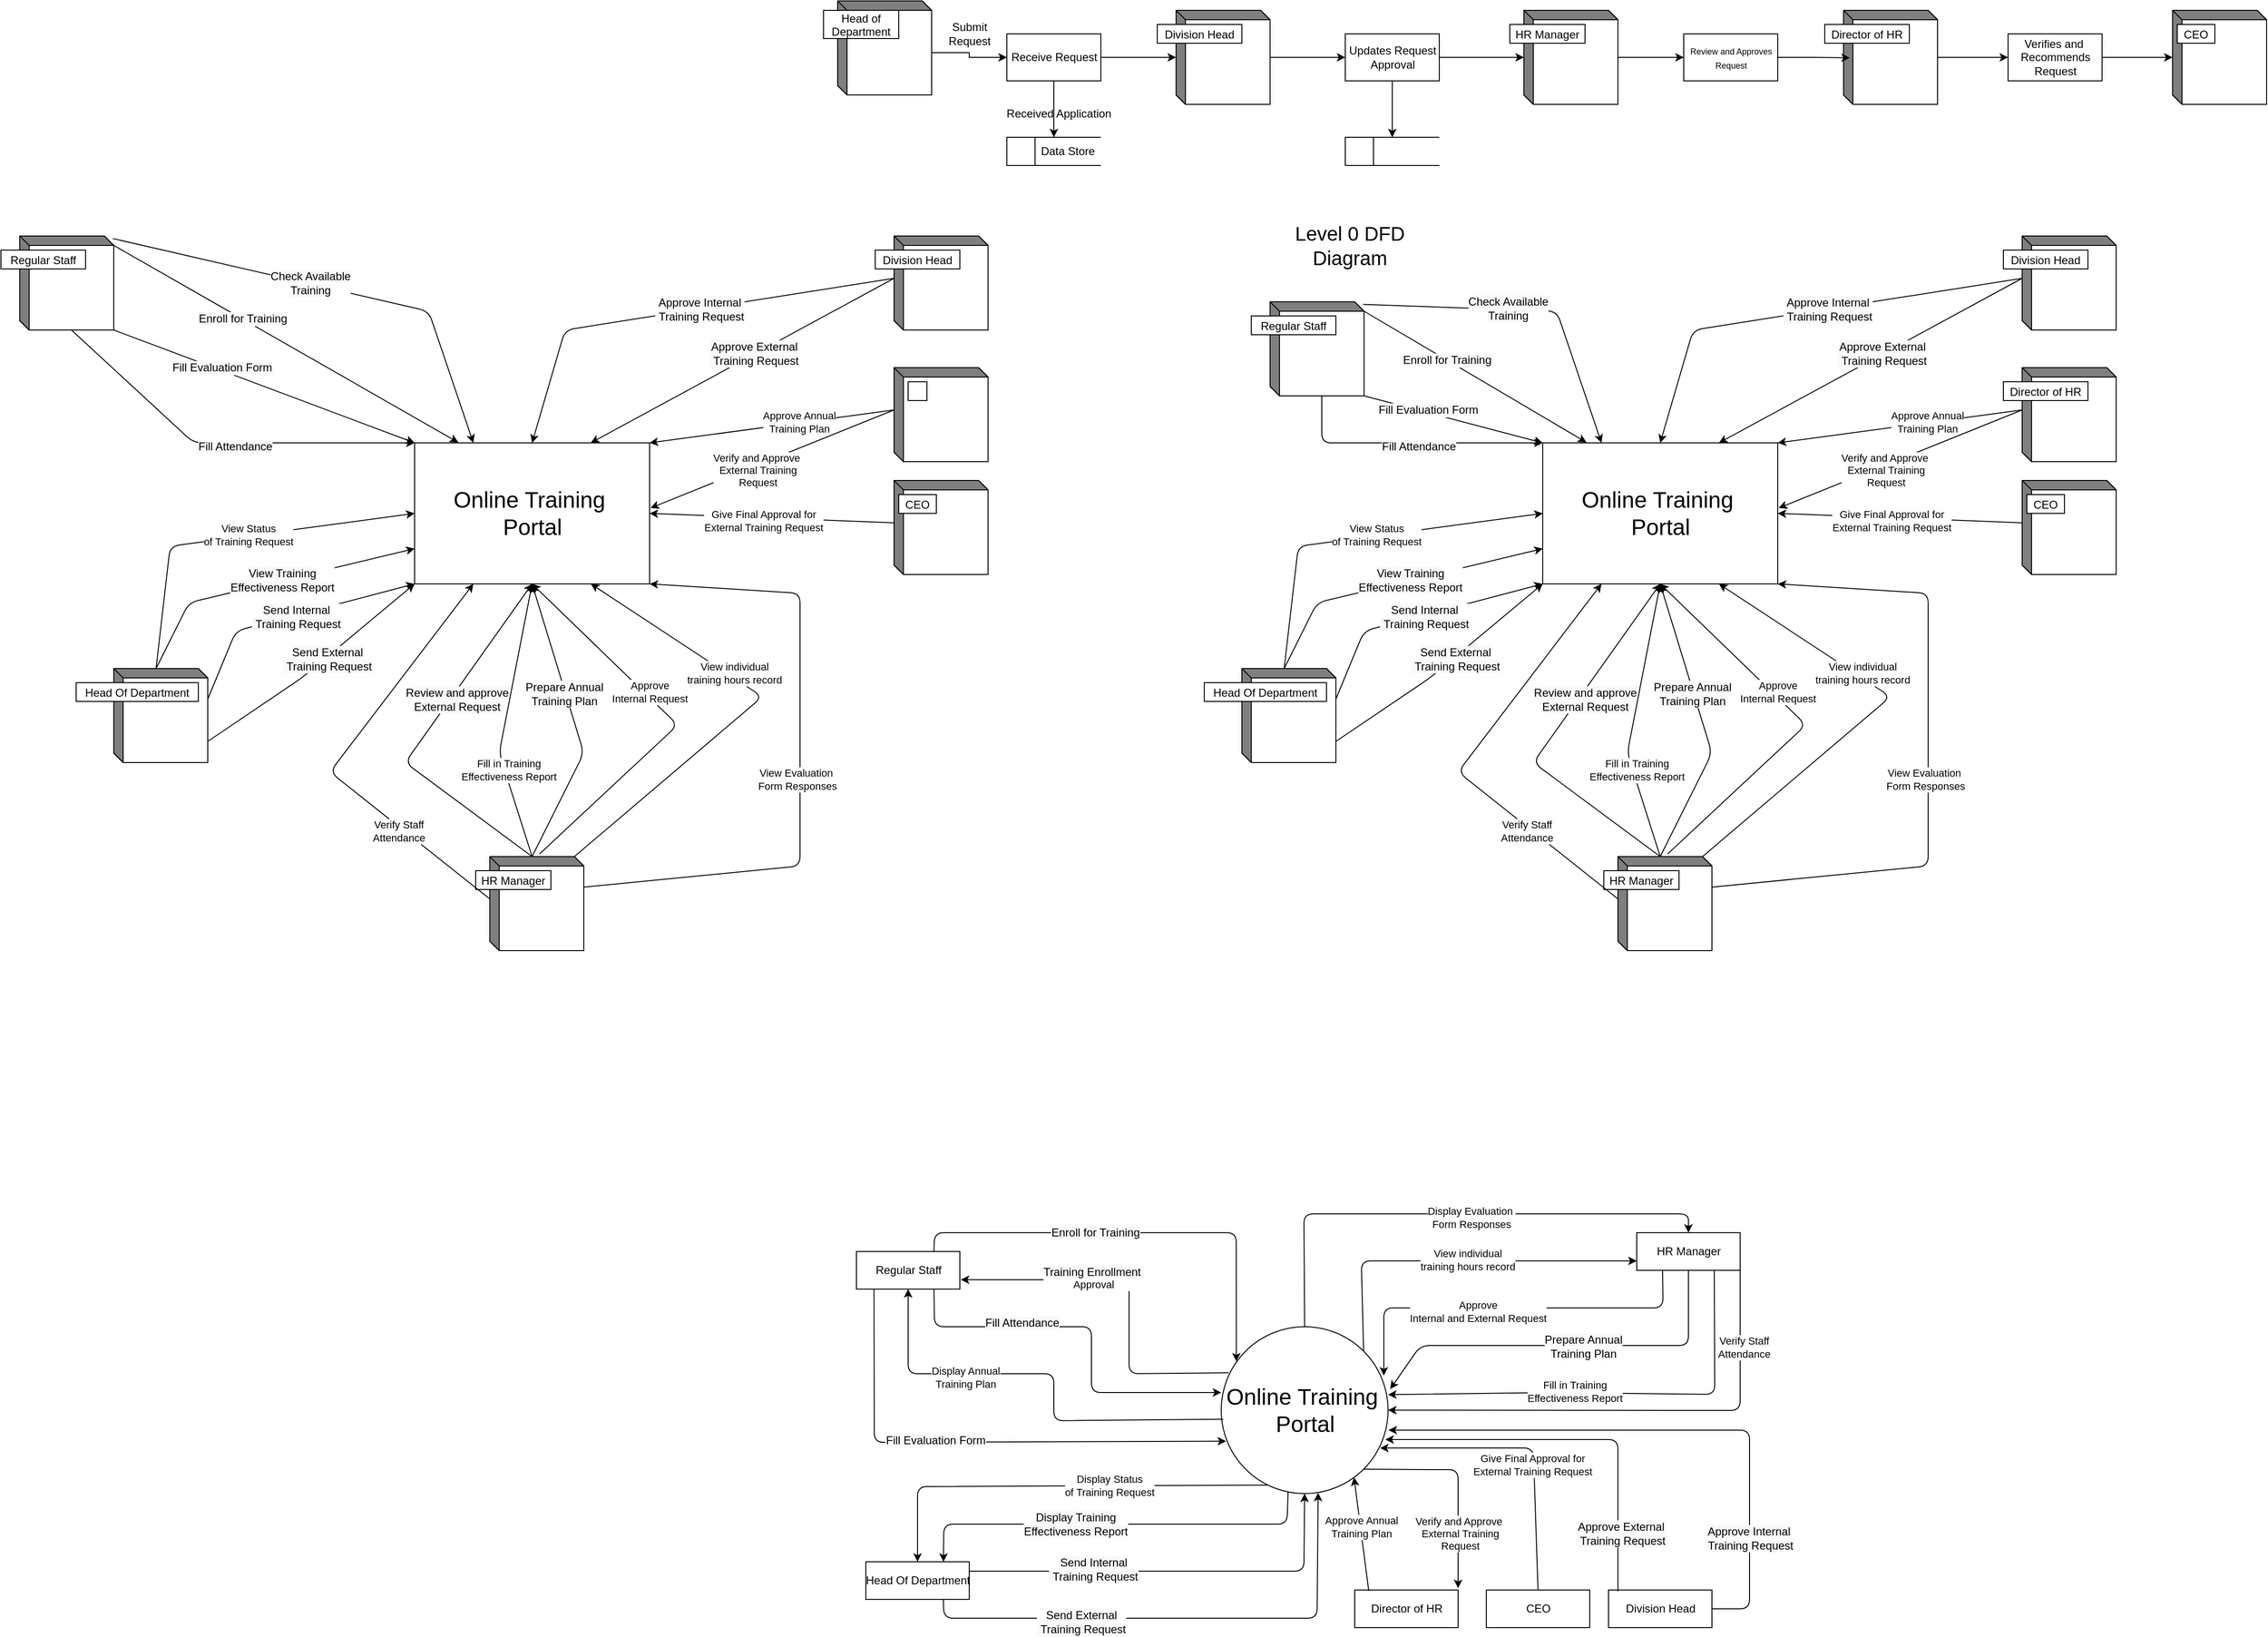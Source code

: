 <mxfile version="14.5.3" type="github">
  <diagram id="k6v7SNn6R5cbtLQKh57G" name="Page-1">
    <mxGraphModel dx="3731" dy="1066" grid="1" gridSize="10" guides="1" tooltips="1" connect="1" arrows="1" fold="1" page="1" pageScale="1" pageWidth="850" pageHeight="1100" math="0" shadow="0">
      <root>
        <mxCell id="0" />
        <mxCell id="1" parent="0" />
        <mxCell id="owvocZtWML4od7lgdQ8R-1" value="" style="html=1;dashed=0;whitespace=wrap;shape=mxgraph.dfd.dataStoreID;align=left;spacingLeft=3;points=[[0,0],[0.5,0],[1,0],[0,0.5],[1,0.5],[0,1],[0.5,1],[1,1]];" parent="1" vertex="1">
          <mxGeometry x="110" y="415" width="100" height="30" as="geometry" />
        </mxCell>
        <mxCell id="owvocZtWML4od7lgdQ8R-15" style="edgeStyle=orthogonalEdgeStyle;rounded=0;orthogonalLoop=1;jettySize=auto;html=1;exitX=0;exitY=0;exitDx=100;exitDy=55;exitPerimeter=0;" parent="1" source="owvocZtWML4od7lgdQ8R-2" target="owvocZtWML4od7lgdQ8R-4" edge="1">
          <mxGeometry relative="1" as="geometry" />
        </mxCell>
        <mxCell id="owvocZtWML4od7lgdQ8R-2" value="" style="html=1;dashed=0;whitespace=wrap;shape=mxgraph.dfd.externalEntity" parent="1" vertex="1">
          <mxGeometry x="-70" y="270" width="100" height="100" as="geometry" />
        </mxCell>
        <mxCell id="owvocZtWML4od7lgdQ8R-3" value="Head of &#xa;Department" style="autosize=1;part=1;resizable=0;strokeColor=inherit;fillColor=inherit;gradientColor=inherit;" parent="owvocZtWML4od7lgdQ8R-2" vertex="1">
          <mxGeometry width="80" height="30" relative="1" as="geometry">
            <mxPoint x="-15" y="10" as="offset" />
          </mxGeometry>
        </mxCell>
        <mxCell id="owvocZtWML4od7lgdQ8R-16" style="edgeStyle=orthogonalEdgeStyle;rounded=0;orthogonalLoop=1;jettySize=auto;html=1;" parent="1" source="owvocZtWML4od7lgdQ8R-4" target="owvocZtWML4od7lgdQ8R-5" edge="1">
          <mxGeometry relative="1" as="geometry" />
        </mxCell>
        <mxCell id="owvocZtWML4od7lgdQ8R-27" style="edgeStyle=orthogonalEdgeStyle;rounded=0;orthogonalLoop=1;jettySize=auto;html=1;entryX=0.5;entryY=0;entryDx=0;entryDy=0;" parent="1" source="owvocZtWML4od7lgdQ8R-4" target="owvocZtWML4od7lgdQ8R-1" edge="1">
          <mxGeometry relative="1" as="geometry" />
        </mxCell>
        <mxCell id="owvocZtWML4od7lgdQ8R-4" value="Receive Request" style="html=1;dashed=0;whitespace=wrap;" parent="1" vertex="1">
          <mxGeometry x="110" y="305" width="100" height="50" as="geometry" />
        </mxCell>
        <mxCell id="owvocZtWML4od7lgdQ8R-18" style="edgeStyle=orthogonalEdgeStyle;rounded=0;orthogonalLoop=1;jettySize=auto;html=1;entryX=0;entryY=0.5;entryDx=0;entryDy=0;" parent="1" source="owvocZtWML4od7lgdQ8R-5" target="owvocZtWML4od7lgdQ8R-13" edge="1">
          <mxGeometry relative="1" as="geometry" />
        </mxCell>
        <mxCell id="owvocZtWML4od7lgdQ8R-5" value="" style="html=1;dashed=0;whitespace=wrap;shape=mxgraph.dfd.externalEntity" parent="1" vertex="1">
          <mxGeometry x="290" y="280" width="100" height="100" as="geometry" />
        </mxCell>
        <mxCell id="owvocZtWML4od7lgdQ8R-6" value="Division Head" style="autosize=1;part=1;resizable=0;strokeColor=inherit;fillColor=inherit;gradientColor=inherit;" parent="owvocZtWML4od7lgdQ8R-5" vertex="1">
          <mxGeometry width="90" height="20" relative="1" as="geometry">
            <mxPoint x="-20" y="15" as="offset" />
          </mxGeometry>
        </mxCell>
        <mxCell id="owvocZtWML4od7lgdQ8R-20" style="edgeStyle=orthogonalEdgeStyle;rounded=0;orthogonalLoop=1;jettySize=auto;html=1;entryX=0;entryY=0.5;entryDx=0;entryDy=0;" parent="1" source="owvocZtWML4od7lgdQ8R-7" target="owvocZtWML4od7lgdQ8R-14" edge="1">
          <mxGeometry relative="1" as="geometry" />
        </mxCell>
        <mxCell id="owvocZtWML4od7lgdQ8R-7" value="" style="html=1;dashed=0;whitespace=wrap;shape=mxgraph.dfd.externalEntity" parent="1" vertex="1">
          <mxGeometry x="660" y="280" width="100" height="100" as="geometry" />
        </mxCell>
        <mxCell id="owvocZtWML4od7lgdQ8R-8" value="HR Manager" style="autosize=1;part=1;resizable=0;strokeColor=inherit;fillColor=inherit;gradientColor=inherit;" parent="owvocZtWML4od7lgdQ8R-7" vertex="1">
          <mxGeometry width="80" height="20" relative="1" as="geometry">
            <mxPoint x="-15" y="15" as="offset" />
          </mxGeometry>
        </mxCell>
        <mxCell id="owvocZtWML4od7lgdQ8R-24" style="edgeStyle=orthogonalEdgeStyle;rounded=0;orthogonalLoop=1;jettySize=auto;html=1;entryX=0;entryY=0.5;entryDx=0;entryDy=0;" parent="1" source="owvocZtWML4od7lgdQ8R-9" target="owvocZtWML4od7lgdQ8R-23" edge="1">
          <mxGeometry relative="1" as="geometry" />
        </mxCell>
        <mxCell id="owvocZtWML4od7lgdQ8R-9" value="" style="html=1;dashed=0;whitespace=wrap;shape=mxgraph.dfd.externalEntity" parent="1" vertex="1">
          <mxGeometry x="1000" y="280" width="100" height="100" as="geometry" />
        </mxCell>
        <mxCell id="owvocZtWML4od7lgdQ8R-10" value="Director of HR" style="autosize=1;part=1;resizable=0;strokeColor=inherit;fillColor=inherit;gradientColor=inherit;" parent="owvocZtWML4od7lgdQ8R-9" vertex="1">
          <mxGeometry width="90" height="20" relative="1" as="geometry">
            <mxPoint x="-20" y="15" as="offset" />
          </mxGeometry>
        </mxCell>
        <mxCell id="owvocZtWML4od7lgdQ8R-11" value="" style="html=1;dashed=0;whitespace=wrap;shape=mxgraph.dfd.externalEntity" parent="1" vertex="1">
          <mxGeometry x="1350" y="280" width="100" height="100" as="geometry" />
        </mxCell>
        <mxCell id="owvocZtWML4od7lgdQ8R-12" value="CEO" style="autosize=1;part=1;resizable=0;strokeColor=inherit;fillColor=inherit;gradientColor=inherit;" parent="owvocZtWML4od7lgdQ8R-11" vertex="1">
          <mxGeometry width="40" height="20" relative="1" as="geometry">
            <mxPoint x="5" y="15" as="offset" />
          </mxGeometry>
        </mxCell>
        <mxCell id="owvocZtWML4od7lgdQ8R-19" style="edgeStyle=orthogonalEdgeStyle;rounded=0;orthogonalLoop=1;jettySize=auto;html=1;" parent="1" source="owvocZtWML4od7lgdQ8R-13" target="owvocZtWML4od7lgdQ8R-7" edge="1">
          <mxGeometry relative="1" as="geometry" />
        </mxCell>
        <mxCell id="owvocZtWML4od7lgdQ8R-29" style="edgeStyle=orthogonalEdgeStyle;rounded=0;orthogonalLoop=1;jettySize=auto;html=1;entryX=0.5;entryY=0;entryDx=0;entryDy=0;" parent="1" source="owvocZtWML4od7lgdQ8R-13" target="owvocZtWML4od7lgdQ8R-28" edge="1">
          <mxGeometry relative="1" as="geometry" />
        </mxCell>
        <mxCell id="owvocZtWML4od7lgdQ8R-13" value="Updates Request &lt;br&gt;Approval" style="html=1;dashed=0;whitespace=wrap;" parent="1" vertex="1">
          <mxGeometry x="470" y="305" width="100" height="50" as="geometry" />
        </mxCell>
        <mxCell id="owvocZtWML4od7lgdQ8R-21" style="edgeStyle=orthogonalEdgeStyle;rounded=0;orthogonalLoop=1;jettySize=auto;html=1;entryX=0.067;entryY=0.505;entryDx=0;entryDy=0;entryPerimeter=0;" parent="1" source="owvocZtWML4od7lgdQ8R-14" target="owvocZtWML4od7lgdQ8R-9" edge="1">
          <mxGeometry relative="1" as="geometry" />
        </mxCell>
        <mxCell id="owvocZtWML4od7lgdQ8R-14" value="&lt;font style=&quot;font-size: 9px&quot;&gt;Review and Approves&lt;br&gt;Request&lt;/font&gt;" style="html=1;dashed=0;whitespace=wrap;" parent="1" vertex="1">
          <mxGeometry x="830" y="305" width="100" height="50" as="geometry" />
        </mxCell>
        <mxCell id="owvocZtWML4od7lgdQ8R-17" value="Submit&lt;br&gt;Request" style="text;html=1;align=center;verticalAlign=middle;resizable=0;points=[];autosize=1;" parent="1" vertex="1">
          <mxGeometry x="40" y="290" width="60" height="30" as="geometry" />
        </mxCell>
        <mxCell id="owvocZtWML4od7lgdQ8R-25" style="edgeStyle=orthogonalEdgeStyle;rounded=0;orthogonalLoop=1;jettySize=auto;html=1;" parent="1" source="owvocZtWML4od7lgdQ8R-23" target="owvocZtWML4od7lgdQ8R-11" edge="1">
          <mxGeometry relative="1" as="geometry" />
        </mxCell>
        <mxCell id="owvocZtWML4od7lgdQ8R-23" value="Verifies and&amp;nbsp;&lt;br&gt;Recommends&lt;br&gt;Request" style="html=1;dashed=0;whitespace=wrap;" parent="1" vertex="1">
          <mxGeometry x="1175" y="305" width="100" height="50" as="geometry" />
        </mxCell>
        <mxCell id="owvocZtWML4od7lgdQ8R-26" value="Data Store" style="text;html=1;strokeColor=none;fillColor=none;align=center;verticalAlign=middle;whiteSpace=wrap;rounded=0;" parent="1" vertex="1">
          <mxGeometry x="140" y="420" width="70" height="20" as="geometry" />
        </mxCell>
        <mxCell id="owvocZtWML4od7lgdQ8R-28" value="" style="html=1;dashed=0;whitespace=wrap;shape=mxgraph.dfd.dataStoreID;align=left;spacingLeft=3;points=[[0,0],[0.5,0],[1,0],[0,0.5],[1,0.5],[0,1],[0.5,1],[1,1]];" parent="1" vertex="1">
          <mxGeometry x="470" y="415" width="100" height="30" as="geometry" />
        </mxCell>
        <mxCell id="owvocZtWML4od7lgdQ8R-30" value="Received Application" style="text;html=1;align=center;verticalAlign=middle;resizable=0;points=[];autosize=1;" parent="1" vertex="1">
          <mxGeometry x="100" y="380" width="130" height="20" as="geometry" />
        </mxCell>
        <mxCell id="owvocZtWML4od7lgdQ8R-31" value="" style="html=1;dashed=0;whitespace=wrap;shape=mxgraph.dfd.externalEntity" parent="1" vertex="1">
          <mxGeometry x="390" y="590" width="100" height="100" as="geometry" />
        </mxCell>
        <mxCell id="owvocZtWML4od7lgdQ8R-32" value="Regular Staff" style="autosize=1;part=1;resizable=0;strokeColor=inherit;fillColor=inherit;gradientColor=inherit;" parent="owvocZtWML4od7lgdQ8R-31" vertex="1">
          <mxGeometry width="90" height="20" relative="1" as="geometry">
            <mxPoint x="-20" y="15" as="offset" />
          </mxGeometry>
        </mxCell>
        <mxCell id="owvocZtWML4od7lgdQ8R-33" value="&lt;font style=&quot;font-size: 24px&quot;&gt;Online Training&amp;nbsp;&lt;br&gt;Portal&lt;/font&gt;" style="html=1;dashed=0;whitespace=wrap;" parent="1" vertex="1">
          <mxGeometry x="680" y="740" width="250" height="150" as="geometry" />
        </mxCell>
        <mxCell id="owvocZtWML4od7lgdQ8R-34" value="" style="html=1;dashed=0;whitespace=wrap;shape=mxgraph.dfd.externalEntity" parent="1" vertex="1">
          <mxGeometry x="760" y="1180" width="100" height="100" as="geometry" />
        </mxCell>
        <mxCell id="owvocZtWML4od7lgdQ8R-35" value="HR Manager" style="autosize=1;part=1;resizable=0;strokeColor=inherit;fillColor=inherit;gradientColor=inherit;" parent="owvocZtWML4od7lgdQ8R-34" vertex="1">
          <mxGeometry width="80" height="20" relative="1" as="geometry">
            <mxPoint x="-15" y="15" as="offset" />
          </mxGeometry>
        </mxCell>
        <mxCell id="owvocZtWML4od7lgdQ8R-36" value="" style="html=1;dashed=0;whitespace=wrap;shape=mxgraph.dfd.externalEntity" parent="1" vertex="1">
          <mxGeometry x="360" y="980" width="100" height="100" as="geometry" />
        </mxCell>
        <mxCell id="owvocZtWML4od7lgdQ8R-37" value="Head Of Department" style="autosize=1;part=1;resizable=0;strokeColor=inherit;fillColor=inherit;gradientColor=inherit;" parent="owvocZtWML4od7lgdQ8R-36" vertex="1">
          <mxGeometry width="130" height="20" relative="1" as="geometry">
            <mxPoint x="-40" y="15" as="offset" />
          </mxGeometry>
        </mxCell>
        <mxCell id="owvocZtWML4od7lgdQ8R-38" value="" style="html=1;dashed=0;whitespace=wrap;shape=mxgraph.dfd.externalEntity" parent="1" vertex="1">
          <mxGeometry x="1190" y="520" width="100" height="100" as="geometry" />
        </mxCell>
        <mxCell id="owvocZtWML4od7lgdQ8R-39" value="Division Head" style="autosize=1;part=1;resizable=0;strokeColor=inherit;fillColor=inherit;gradientColor=inherit;" parent="owvocZtWML4od7lgdQ8R-38" vertex="1">
          <mxGeometry width="90" height="20" relative="1" as="geometry">
            <mxPoint x="-20" y="15" as="offset" />
          </mxGeometry>
        </mxCell>
        <mxCell id="owvocZtWML4od7lgdQ8R-41" value="" style="html=1;dashed=0;whitespace=wrap;shape=mxgraph.dfd.externalEntity" parent="1" vertex="1">
          <mxGeometry x="1190" y="660" width="100" height="100" as="geometry" />
        </mxCell>
        <mxCell id="owvocZtWML4od7lgdQ8R-42" value="Director of HR" style="autosize=1;part=1;resizable=0;strokeColor=inherit;fillColor=inherit;gradientColor=inherit;" parent="owvocZtWML4od7lgdQ8R-41" vertex="1">
          <mxGeometry width="90" height="20" relative="1" as="geometry">
            <mxPoint x="-20" y="15" as="offset" />
          </mxGeometry>
        </mxCell>
        <mxCell id="owvocZtWML4od7lgdQ8R-43" value="" style="html=1;dashed=0;whitespace=wrap;shape=mxgraph.dfd.externalEntity" parent="1" vertex="1">
          <mxGeometry x="1190" y="780" width="100" height="100" as="geometry" />
        </mxCell>
        <mxCell id="owvocZtWML4od7lgdQ8R-44" value="CEO" style="autosize=1;part=1;resizable=0;strokeColor=inherit;fillColor=inherit;gradientColor=inherit;" parent="owvocZtWML4od7lgdQ8R-43" vertex="1">
          <mxGeometry width="40" height="20" relative="1" as="geometry">
            <mxPoint x="5" y="15" as="offset" />
          </mxGeometry>
        </mxCell>
        <mxCell id="owvocZtWML4od7lgdQ8R-48" value="" style="endArrow=classic;html=1;exitX=0;exitY=0;exitDx=100;exitDy=10;exitPerimeter=0;entryX=0.186;entryY=-0.003;entryDx=0;entryDy=0;entryPerimeter=0;" parent="1" source="owvocZtWML4od7lgdQ8R-31" target="owvocZtWML4od7lgdQ8R-33" edge="1">
          <mxGeometry width="50" height="50" relative="1" as="geometry">
            <mxPoint x="590" y="710" as="sourcePoint" />
            <mxPoint x="640" y="660" as="targetPoint" />
          </mxGeometry>
        </mxCell>
        <mxCell id="owvocZtWML4od7lgdQ8R-118" value="&lt;span style=&quot;font-size: 12px ; background-color: rgb(248 , 249 , 250)&quot;&gt;Enroll for Training&lt;/span&gt;" style="edgeLabel;html=1;align=center;verticalAlign=middle;resizable=0;points=[];" parent="owvocZtWML4od7lgdQ8R-48" vertex="1" connectable="0">
          <mxGeometry x="-0.256" relative="1" as="geometry">
            <mxPoint as="offset" />
          </mxGeometry>
        </mxCell>
        <mxCell id="owvocZtWML4od7lgdQ8R-49" value="" style="endArrow=classic;html=1;entryX=0;entryY=0;entryDx=0;entryDy=0;exitX=1;exitY=1;exitDx=0;exitDy=0;exitPerimeter=0;" parent="1" source="owvocZtWML4od7lgdQ8R-31" target="owvocZtWML4od7lgdQ8R-33" edge="1">
          <mxGeometry width="50" height="50" relative="1" as="geometry">
            <mxPoint x="490" y="680" as="sourcePoint" />
            <mxPoint x="610" y="800" as="targetPoint" />
          </mxGeometry>
        </mxCell>
        <mxCell id="owvocZtWML4od7lgdQ8R-119" value="&lt;span style=&quot;font-size: 12px ; background-color: rgb(248 , 249 , 250)&quot;&gt;Fill Evaluation Form&lt;/span&gt;" style="edgeLabel;html=1;align=center;verticalAlign=middle;resizable=0;points=[];" parent="owvocZtWML4od7lgdQ8R-49" vertex="1" connectable="0">
          <mxGeometry x="-0.292" y="3" relative="1" as="geometry">
            <mxPoint as="offset" />
          </mxGeometry>
        </mxCell>
        <mxCell id="owvocZtWML4od7lgdQ8R-50" value="" style="endArrow=classic;html=1;exitX=0.99;exitY=0.027;exitDx=0;exitDy=0;exitPerimeter=0;entryX=0.25;entryY=0;entryDx=0;entryDy=0;" parent="1" source="owvocZtWML4od7lgdQ8R-31" target="owvocZtWML4od7lgdQ8R-33" edge="1">
          <mxGeometry width="50" height="50" relative="1" as="geometry">
            <mxPoint x="730" y="670" as="sourcePoint" />
            <mxPoint x="780" y="620" as="targetPoint" />
            <Array as="points">
              <mxPoint x="695" y="600" />
            </Array>
          </mxGeometry>
        </mxCell>
        <mxCell id="owvocZtWML4od7lgdQ8R-117" value="&lt;span style=&quot;font-size: 12px ; background-color: rgb(248 , 249 , 250)&quot;&gt;Check Available &lt;br&gt;Training&lt;/span&gt;" style="edgeLabel;html=1;align=center;verticalAlign=middle;resizable=0;points=[];" parent="owvocZtWML4od7lgdQ8R-50" vertex="1" connectable="0">
          <mxGeometry x="-0.13" y="1" relative="1" as="geometry">
            <mxPoint as="offset" />
          </mxGeometry>
        </mxCell>
        <mxCell id="owvocZtWML4od7lgdQ8R-56" value="" style="endArrow=classic;html=1;exitX=0;exitY=0;exitDx=55;exitDy=100;exitPerimeter=0;entryX=0;entryY=0;entryDx=0;entryDy=0;" parent="1" source="owvocZtWML4od7lgdQ8R-31" target="owvocZtWML4od7lgdQ8R-33" edge="1">
          <mxGeometry width="50" height="50" relative="1" as="geometry">
            <mxPoint x="530" y="770" as="sourcePoint" />
            <mxPoint x="580" y="720" as="targetPoint" />
            <Array as="points">
              <mxPoint x="445" y="740" />
            </Array>
          </mxGeometry>
        </mxCell>
        <mxCell id="owvocZtWML4od7lgdQ8R-120" value="&lt;span style=&quot;font-size: 12px ; background-color: rgb(248 , 249 , 250)&quot;&gt;Fill Attendance&lt;/span&gt;" style="edgeLabel;html=1;align=center;verticalAlign=middle;resizable=0;points=[];" parent="owvocZtWML4od7lgdQ8R-56" vertex="1" connectable="0">
          <mxGeometry x="0.074" y="-4" relative="1" as="geometry">
            <mxPoint as="offset" />
          </mxGeometry>
        </mxCell>
        <mxCell id="owvocZtWML4od7lgdQ8R-63" value="" style="endArrow=classic;html=1;exitX=0;exitY=0;exitDx=100;exitDy=32.5;exitPerimeter=0;entryX=0;entryY=1;entryDx=0;entryDy=0;" parent="1" source="owvocZtWML4od7lgdQ8R-36" target="owvocZtWML4od7lgdQ8R-33" edge="1">
          <mxGeometry width="50" height="50" relative="1" as="geometry">
            <mxPoint x="510" y="850" as="sourcePoint" />
            <mxPoint x="560" y="800" as="targetPoint" />
            <Array as="points">
              <mxPoint x="490" y="940" />
            </Array>
          </mxGeometry>
        </mxCell>
        <mxCell id="owvocZtWML4od7lgdQ8R-113" value="&lt;font style=&quot;font-size: 12px&quot;&gt;&lt;span style=&quot;background-color: rgb(248 , 249 , 250)&quot;&gt;Send Internal&lt;/span&gt;&lt;br style=&quot;background-color: rgb(248 , 249 , 250)&quot;&gt;&lt;span style=&quot;background-color: rgb(248 , 249 , 250)&quot;&gt;&amp;nbsp;Training Request&lt;/span&gt;&lt;/font&gt;" style="edgeLabel;html=1;align=center;verticalAlign=middle;resizable=0;points=[];" parent="owvocZtWML4od7lgdQ8R-63" vertex="1" connectable="0">
          <mxGeometry x="0.045" y="-1" relative="1" as="geometry">
            <mxPoint x="1" as="offset" />
          </mxGeometry>
        </mxCell>
        <mxCell id="owvocZtWML4od7lgdQ8R-64" value="" style="endArrow=classic;html=1;exitX=0;exitY=0;exitDx=100;exitDy=77.5;exitPerimeter=0;entryX=0;entryY=1;entryDx=0;entryDy=0;" parent="1" source="owvocZtWML4od7lgdQ8R-36" target="owvocZtWML4od7lgdQ8R-33" edge="1">
          <mxGeometry width="50" height="50" relative="1" as="geometry">
            <mxPoint x="550" y="910" as="sourcePoint" />
            <mxPoint x="600" y="860" as="targetPoint" />
            <Array as="points">
              <mxPoint x="560" y="990" />
            </Array>
          </mxGeometry>
        </mxCell>
        <mxCell id="owvocZtWML4od7lgdQ8R-114" value="&lt;span style=&quot;font-size: 12px ; background-color: rgb(248 , 249 , 250)&quot;&gt;Send External&lt;/span&gt;&lt;br style=&quot;font-size: 12px ; background-color: rgb(248 , 249 , 250)&quot;&gt;&lt;span style=&quot;font-size: 12px ; background-color: rgb(248 , 249 , 250)&quot;&gt;&amp;nbsp;Training Request&lt;/span&gt;" style="edgeLabel;html=1;align=center;verticalAlign=middle;resizable=0;points=[];" parent="owvocZtWML4od7lgdQ8R-64" vertex="1" connectable="0">
          <mxGeometry x="0.118" y="-1" relative="1" as="geometry">
            <mxPoint y="1" as="offset" />
          </mxGeometry>
        </mxCell>
        <mxCell id="owvocZtWML4od7lgdQ8R-70" value="" style="endArrow=classic;html=1;entryX=1;entryY=0.5;entryDx=0;entryDy=0;exitX=0;exitY=0;exitDx=0;exitDy=45;exitPerimeter=0;" parent="1" source="owvocZtWML4od7lgdQ8R-43" target="owvocZtWML4od7lgdQ8R-33" edge="1">
          <mxGeometry width="50" height="50" relative="1" as="geometry">
            <mxPoint x="1070" y="1060" as="sourcePoint" />
            <mxPoint x="1120" y="1010" as="targetPoint" />
          </mxGeometry>
        </mxCell>
        <mxCell id="owvocZtWML4od7lgdQ8R-84" value="Give Final Approval for &lt;br&gt;External Training Request" style="edgeLabel;html=1;align=center;verticalAlign=middle;resizable=0;points=[];" parent="owvocZtWML4od7lgdQ8R-70" vertex="1" connectable="0">
          <mxGeometry x="0.073" y="3" relative="1" as="geometry">
            <mxPoint as="offset" />
          </mxGeometry>
        </mxCell>
        <mxCell id="owvocZtWML4od7lgdQ8R-85" value="" style="endArrow=classic;html=1;entryX=1;entryY=0;entryDx=0;entryDy=0;exitX=0;exitY=0;exitDx=0;exitDy=45;exitPerimeter=0;" parent="1" source="owvocZtWML4od7lgdQ8R-41" target="owvocZtWML4od7lgdQ8R-33" edge="1">
          <mxGeometry width="50" height="50" relative="1" as="geometry">
            <mxPoint x="1090" y="860" as="sourcePoint" />
            <mxPoint x="1140" y="810" as="targetPoint" />
          </mxGeometry>
        </mxCell>
        <mxCell id="owvocZtWML4od7lgdQ8R-88" value="Approve Annual &lt;br&gt;Training Plan" style="edgeLabel;html=1;align=center;verticalAlign=middle;resizable=0;points=[];" parent="owvocZtWML4od7lgdQ8R-85" vertex="1" connectable="0">
          <mxGeometry x="-0.224" y="-1" relative="1" as="geometry">
            <mxPoint as="offset" />
          </mxGeometry>
        </mxCell>
        <mxCell id="owvocZtWML4od7lgdQ8R-92" value="" style="endArrow=classic;html=1;entryX=1.004;entryY=0.462;entryDx=0;entryDy=0;exitX=0;exitY=0;exitDx=0;exitDy=45;exitPerimeter=0;entryPerimeter=0;" parent="1" source="owvocZtWML4od7lgdQ8R-41" target="owvocZtWML4od7lgdQ8R-33" edge="1">
          <mxGeometry width="50" height="50" relative="1" as="geometry">
            <mxPoint x="1080" y="895" as="sourcePoint" />
            <mxPoint x="1130" y="845" as="targetPoint" />
          </mxGeometry>
        </mxCell>
        <mxCell id="owvocZtWML4od7lgdQ8R-93" value="Verify and Approve&amp;nbsp;&lt;br&gt;External Training&lt;br&gt;Request" style="edgeLabel;html=1;align=center;verticalAlign=middle;resizable=0;points=[];" parent="owvocZtWML4od7lgdQ8R-92" vertex="1" connectable="0">
          <mxGeometry x="0.125" y="5" relative="1" as="geometry">
            <mxPoint x="-1" as="offset" />
          </mxGeometry>
        </mxCell>
        <mxCell id="owvocZtWML4od7lgdQ8R-94" value="" style="endArrow=classic;html=1;entryX=0.75;entryY=1;entryDx=0;entryDy=0;exitX=0;exitY=0;exitDx=90;exitDy=0;exitPerimeter=0;" parent="1" source="owvocZtWML4od7lgdQ8R-34" target="owvocZtWML4od7lgdQ8R-33" edge="1">
          <mxGeometry width="50" height="50" relative="1" as="geometry">
            <mxPoint x="1079" y="1392.857" as="sourcePoint" />
            <mxPoint x="1130" y="1080" as="targetPoint" />
            <Array as="points">
              <mxPoint x="1050" y="1010" />
            </Array>
          </mxGeometry>
        </mxCell>
        <mxCell id="owvocZtWML4od7lgdQ8R-95" value="View individual &lt;br&gt;training hours record" style="edgeLabel;html=1;align=center;verticalAlign=middle;resizable=0;points=[];" parent="owvocZtWML4od7lgdQ8R-94" vertex="1" connectable="0">
          <mxGeometry x="0.253" y="-4" relative="1" as="geometry">
            <mxPoint as="offset" />
          </mxGeometry>
        </mxCell>
        <mxCell id="owvocZtWML4od7lgdQ8R-97" value="" style="endArrow=classic;html=1;exitX=0;exitY=0;exitDx=45;exitDy=0;exitPerimeter=0;entryX=0.5;entryY=1;entryDx=0;entryDy=0;" parent="1" source="owvocZtWML4od7lgdQ8R-34" target="owvocZtWML4od7lgdQ8R-33" edge="1">
          <mxGeometry width="50" height="50" relative="1" as="geometry">
            <mxPoint x="290" y="1200" as="sourcePoint" />
            <mxPoint x="341" y="980" as="targetPoint" />
            <Array as="points">
              <mxPoint x="670" y="1080" />
            </Array>
          </mxGeometry>
        </mxCell>
        <mxCell id="owvocZtWML4od7lgdQ8R-98" value="&lt;span style=&quot;font-size: 12px ; background-color: rgb(248 , 249 , 250)&quot;&gt;Review and approve &lt;br&gt;External Request&lt;/span&gt;" style="edgeLabel;html=1;align=center;verticalAlign=middle;resizable=0;points=[];" parent="owvocZtWML4od7lgdQ8R-97" vertex="1" connectable="0">
          <mxGeometry x="0.27" y="-6" relative="1" as="geometry">
            <mxPoint as="offset" />
          </mxGeometry>
        </mxCell>
        <mxCell id="owvocZtWML4od7lgdQ8R-99" value="" style="endArrow=classic;html=1;exitX=0.529;exitY=-0.028;exitDx=0;exitDy=0;exitPerimeter=0;entryX=0.5;entryY=1;entryDx=0;entryDy=0;" parent="1" source="owvocZtWML4od7lgdQ8R-34" target="owvocZtWML4od7lgdQ8R-33" edge="1">
          <mxGeometry width="50" height="50" relative="1" as="geometry">
            <mxPoint x="700" y="1140" as="sourcePoint" />
            <mxPoint x="751" y="970" as="targetPoint" />
            <Array as="points">
              <mxPoint x="960" y="1040" />
            </Array>
          </mxGeometry>
        </mxCell>
        <mxCell id="owvocZtWML4od7lgdQ8R-100" value="Approve &lt;br&gt;Internal Request" style="edgeLabel;html=1;align=center;verticalAlign=middle;resizable=0;points=[];" parent="owvocZtWML4od7lgdQ8R-99" vertex="1" connectable="0">
          <mxGeometry x="0.187" y="-4" relative="1" as="geometry">
            <mxPoint as="offset" />
          </mxGeometry>
        </mxCell>
        <mxCell id="owvocZtWML4od7lgdQ8R-101" value="" style="endArrow=classic;html=1;exitX=0;exitY=0;exitDx=45;exitDy=0;exitPerimeter=0;entryX=0.5;entryY=1;entryDx=0;entryDy=0;" parent="1" source="owvocZtWML4od7lgdQ8R-34" target="owvocZtWML4od7lgdQ8R-33" edge="1">
          <mxGeometry width="50" height="50" relative="1" as="geometry">
            <mxPoint x="550" y="1150" as="sourcePoint" />
            <mxPoint x="610" y="970" as="targetPoint" />
            <Array as="points">
              <mxPoint x="860" y="1070" />
            </Array>
          </mxGeometry>
        </mxCell>
        <mxCell id="owvocZtWML4od7lgdQ8R-102" value="&lt;span style=&quot;font-size: 12px ; background-color: rgb(248 , 249 , 250)&quot;&gt;Prepare Annual &lt;br&gt;Training Plan&lt;/span&gt;" style="edgeLabel;html=1;align=center;verticalAlign=middle;resizable=0;points=[];" parent="owvocZtWML4od7lgdQ8R-101" vertex="1" connectable="0">
          <mxGeometry x="0.223" y="2" relative="1" as="geometry">
            <mxPoint y="1" as="offset" />
          </mxGeometry>
        </mxCell>
        <mxCell id="owvocZtWML4od7lgdQ8R-103" value="" style="endArrow=classic;html=1;exitX=0;exitY=0;exitDx=45;exitDy=0;exitPerimeter=0;entryX=0.5;entryY=1;entryDx=0;entryDy=0;" parent="1" source="owvocZtWML4od7lgdQ8R-34" target="owvocZtWML4od7lgdQ8R-33" edge="1">
          <mxGeometry width="50" height="50" relative="1" as="geometry">
            <mxPoint x="490" y="1060" as="sourcePoint" />
            <mxPoint x="420" y="950" as="targetPoint" />
            <Array as="points">
              <mxPoint x="770" y="1070" />
            </Array>
          </mxGeometry>
        </mxCell>
        <mxCell id="owvocZtWML4od7lgdQ8R-105" value="Fill in Training &lt;br&gt;Effectiveness Report" style="edgeLabel;html=1;align=center;verticalAlign=middle;resizable=0;points=[];" parent="owvocZtWML4od7lgdQ8R-103" vertex="1" connectable="0">
          <mxGeometry x="-0.361" y="-5" relative="1" as="geometry">
            <mxPoint x="-1" as="offset" />
          </mxGeometry>
        </mxCell>
        <mxCell id="owvocZtWML4od7lgdQ8R-106" value="" style="endArrow=classic;html=1;exitX=0;exitY=0;exitDx=0;exitDy=45;exitPerimeter=0;entryX=0.75;entryY=0;entryDx=0;entryDy=0;" parent="1" source="owvocZtWML4od7lgdQ8R-38" target="owvocZtWML4od7lgdQ8R-33" edge="1">
          <mxGeometry width="50" height="50" relative="1" as="geometry">
            <mxPoint x="1050" y="680" as="sourcePoint" />
            <mxPoint x="1100" y="630" as="targetPoint" />
          </mxGeometry>
        </mxCell>
        <mxCell id="owvocZtWML4od7lgdQ8R-108" value="&lt;span style=&quot;font-size: 12px ; background-color: rgb(248 , 249 , 250)&quot;&gt;Approve&amp;nbsp;External&lt;/span&gt;&lt;br style=&quot;font-size: 12px ; background-color: rgb(248 , 249 , 250)&quot;&gt;&lt;span style=&quot;font-size: 12px ; background-color: rgb(248 , 249 , 250)&quot;&gt;&amp;nbsp;Training Request&lt;/span&gt;" style="edgeLabel;html=1;align=center;verticalAlign=middle;resizable=0;points=[];" parent="owvocZtWML4od7lgdQ8R-106" vertex="1" connectable="0">
          <mxGeometry x="-0.079" y="-1" relative="1" as="geometry">
            <mxPoint as="offset" />
          </mxGeometry>
        </mxCell>
        <mxCell id="owvocZtWML4od7lgdQ8R-109" value="" style="endArrow=classic;html=1;exitX=0;exitY=0;exitDx=0;exitDy=45;exitPerimeter=0;entryX=0.5;entryY=0;entryDx=0;entryDy=0;" parent="1" source="owvocZtWML4od7lgdQ8R-38" target="owvocZtWML4od7lgdQ8R-33" edge="1">
          <mxGeometry width="50" height="50" relative="1" as="geometry">
            <mxPoint x="1020" y="650" as="sourcePoint" />
            <mxPoint x="1070" y="600" as="targetPoint" />
            <Array as="points">
              <mxPoint x="840" y="620" />
            </Array>
          </mxGeometry>
        </mxCell>
        <mxCell id="owvocZtWML4od7lgdQ8R-110" value="&lt;span style=&quot;font-size: 12px ; background-color: rgb(248 , 249 , 250)&quot;&gt;Approve&amp;nbsp;Internal&lt;/span&gt;&lt;br style=&quot;font-size: 12px ; background-color: rgb(248 , 249 , 250)&quot;&gt;&lt;span style=&quot;font-size: 12px ; background-color: rgb(248 , 249 , 250)&quot;&gt;&amp;nbsp;Training Request&lt;/span&gt;" style="edgeLabel;html=1;align=center;verticalAlign=middle;resizable=0;points=[];" parent="owvocZtWML4od7lgdQ8R-109" vertex="1" connectable="0">
          <mxGeometry x="-0.125" relative="1" as="geometry">
            <mxPoint as="offset" />
          </mxGeometry>
        </mxCell>
        <mxCell id="owvocZtWML4od7lgdQ8R-111" value="" style="endArrow=classic;html=1;entryX=0;entryY=0.75;entryDx=0;entryDy=0;exitX=0;exitY=0;exitDx=45;exitDy=0;exitPerimeter=0;" parent="1" source="owvocZtWML4od7lgdQ8R-36" target="owvocZtWML4od7lgdQ8R-33" edge="1">
          <mxGeometry width="50" height="50" relative="1" as="geometry">
            <mxPoint x="320" y="1010" as="sourcePoint" />
            <mxPoint x="370" y="810" as="targetPoint" />
            <Array as="points">
              <mxPoint x="440" y="910" />
            </Array>
          </mxGeometry>
        </mxCell>
        <mxCell id="owvocZtWML4od7lgdQ8R-112" value="&lt;span style=&quot;font-size: 12px ; background-color: rgb(248 , 249 , 250)&quot;&gt;View Training &lt;br&gt;Effectiveness Report&lt;/span&gt;" style="edgeLabel;html=1;align=center;verticalAlign=middle;resizable=0;points=[];" parent="owvocZtWML4od7lgdQ8R-111" vertex="1" connectable="0">
          <mxGeometry x="0.108" y="1" relative="1" as="geometry">
            <mxPoint as="offset" />
          </mxGeometry>
        </mxCell>
        <mxCell id="owvocZtWML4od7lgdQ8R-115" value="" style="endArrow=classic;html=1;exitX=0;exitY=0;exitDx=45;exitDy=0;exitPerimeter=0;entryX=0;entryY=0.5;entryDx=0;entryDy=0;" parent="1" source="owvocZtWML4od7lgdQ8R-36" target="owvocZtWML4od7lgdQ8R-33" edge="1">
          <mxGeometry width="50" height="50" relative="1" as="geometry">
            <mxPoint x="385" y="910" as="sourcePoint" />
            <mxPoint x="435" y="860" as="targetPoint" />
            <Array as="points">
              <mxPoint x="420" y="850" />
            </Array>
          </mxGeometry>
        </mxCell>
        <mxCell id="owvocZtWML4od7lgdQ8R-116" value="View Status&lt;br&gt;of Training Request" style="edgeLabel;html=1;align=center;verticalAlign=middle;resizable=0;points=[];" parent="owvocZtWML4od7lgdQ8R-115" vertex="1" connectable="0">
          <mxGeometry x="0.092" y="1" relative="1" as="geometry">
            <mxPoint as="offset" />
          </mxGeometry>
        </mxCell>
        <mxCell id="owvocZtWML4od7lgdQ8R-122" value="" style="endArrow=classic;html=1;exitX=0;exitY=0;exitDx=100;exitDy=32.5;exitPerimeter=0;entryX=1;entryY=1;entryDx=0;entryDy=0;" parent="1" source="owvocZtWML4od7lgdQ8R-34" target="owvocZtWML4od7lgdQ8R-33" edge="1">
          <mxGeometry width="50" height="50" relative="1" as="geometry">
            <mxPoint x="960" y="1200" as="sourcePoint" />
            <mxPoint x="1010" y="1150" as="targetPoint" />
            <Array as="points">
              <mxPoint x="1090" y="1190" />
              <mxPoint x="1090" y="900" />
            </Array>
          </mxGeometry>
        </mxCell>
        <mxCell id="owvocZtWML4od7lgdQ8R-123" value="View Evaluation&amp;nbsp;&lt;br&gt;Form Responses" style="edgeLabel;html=1;align=center;verticalAlign=middle;resizable=0;points=[];" parent="owvocZtWML4od7lgdQ8R-122" vertex="1" connectable="0">
          <mxGeometry x="-0.052" y="3" relative="1" as="geometry">
            <mxPoint as="offset" />
          </mxGeometry>
        </mxCell>
        <mxCell id="owvocZtWML4od7lgdQ8R-124" value="" style="endArrow=classic;html=1;entryX=0.25;entryY=1;entryDx=0;entryDy=0;exitX=0;exitY=0;exitDx=0;exitDy=45;exitPerimeter=0;" parent="1" source="owvocZtWML4od7lgdQ8R-34" target="owvocZtWML4od7lgdQ8R-33" edge="1">
          <mxGeometry width="50" height="50" relative="1" as="geometry">
            <mxPoint x="630" y="1220" as="sourcePoint" />
            <mxPoint x="680" y="1170" as="targetPoint" />
            <Array as="points">
              <mxPoint x="590" y="1090" />
            </Array>
          </mxGeometry>
        </mxCell>
        <mxCell id="owvocZtWML4od7lgdQ8R-125" value="Verify Staff&lt;br&gt;Attendance" style="edgeLabel;html=1;align=center;verticalAlign=middle;resizable=0;points=[];" parent="owvocZtWML4od7lgdQ8R-124" vertex="1" connectable="0">
          <mxGeometry x="-0.481" y="4" relative="1" as="geometry">
            <mxPoint as="offset" />
          </mxGeometry>
        </mxCell>
        <mxCell id="owvocZtWML4od7lgdQ8R-126" value="&lt;font style=&quot;font-size: 21px&quot;&gt;Level 0 DFD Diagram&lt;/font&gt;" style="text;html=1;strokeColor=none;fillColor=none;align=center;verticalAlign=middle;whiteSpace=wrap;rounded=0;" parent="1" vertex="1">
          <mxGeometry x="400" y="520" width="150" height="20" as="geometry" />
        </mxCell>
        <mxCell id="owvocZtWML4od7lgdQ8R-181" value="" style="html=1;dashed=0;whitespace=wrap;shape=mxgraph.dfd.externalEntity" parent="1" vertex="1">
          <mxGeometry x="-940" y="520" width="100" height="100" as="geometry" />
        </mxCell>
        <mxCell id="owvocZtWML4od7lgdQ8R-182" value="Regular Staff" style="autosize=1;part=1;resizable=0;strokeColor=inherit;fillColor=inherit;gradientColor=inherit;" parent="owvocZtWML4od7lgdQ8R-181" vertex="1">
          <mxGeometry width="90" height="20" relative="1" as="geometry">
            <mxPoint x="-20" y="15" as="offset" />
          </mxGeometry>
        </mxCell>
        <mxCell id="owvocZtWML4od7lgdQ8R-183" value="&lt;font style=&quot;font-size: 24px&quot;&gt;Online Training&amp;nbsp;&lt;br&gt;Portal&lt;/font&gt;" style="html=1;dashed=0;whitespace=wrap;" parent="1" vertex="1">
          <mxGeometry x="-520" y="740" width="250" height="150" as="geometry" />
        </mxCell>
        <mxCell id="owvocZtWML4od7lgdQ8R-184" value="" style="html=1;dashed=0;whitespace=wrap;shape=mxgraph.dfd.externalEntity" parent="1" vertex="1">
          <mxGeometry x="-440" y="1180" width="100" height="100" as="geometry" />
        </mxCell>
        <mxCell id="owvocZtWML4od7lgdQ8R-185" value="HR Manager" style="autosize=1;part=1;resizable=0;strokeColor=inherit;fillColor=inherit;gradientColor=inherit;" parent="owvocZtWML4od7lgdQ8R-184" vertex="1">
          <mxGeometry width="80" height="20" relative="1" as="geometry">
            <mxPoint x="-15" y="15" as="offset" />
          </mxGeometry>
        </mxCell>
        <mxCell id="owvocZtWML4od7lgdQ8R-186" value="" style="html=1;dashed=0;whitespace=wrap;shape=mxgraph.dfd.externalEntity" parent="1" vertex="1">
          <mxGeometry x="-840" y="980" width="100" height="100" as="geometry" />
        </mxCell>
        <mxCell id="owvocZtWML4od7lgdQ8R-187" value="Head Of Department" style="autosize=1;part=1;resizable=0;strokeColor=inherit;fillColor=inherit;gradientColor=inherit;" parent="owvocZtWML4od7lgdQ8R-186" vertex="1">
          <mxGeometry width="130" height="20" relative="1" as="geometry">
            <mxPoint x="-40" y="15" as="offset" />
          </mxGeometry>
        </mxCell>
        <mxCell id="owvocZtWML4od7lgdQ8R-188" value="" style="html=1;dashed=0;whitespace=wrap;shape=mxgraph.dfd.externalEntity" parent="1" vertex="1">
          <mxGeometry x="-10" y="520" width="100" height="100" as="geometry" />
        </mxCell>
        <mxCell id="owvocZtWML4od7lgdQ8R-189" value="Division Head" style="autosize=1;part=1;resizable=0;strokeColor=inherit;fillColor=inherit;gradientColor=inherit;" parent="owvocZtWML4od7lgdQ8R-188" vertex="1">
          <mxGeometry width="90" height="20" relative="1" as="geometry">
            <mxPoint x="-20" y="15" as="offset" />
          </mxGeometry>
        </mxCell>
        <mxCell id="owvocZtWML4od7lgdQ8R-190" value="" style="html=1;dashed=0;whitespace=wrap;shape=mxgraph.dfd.externalEntity" parent="1" vertex="1">
          <mxGeometry x="-10" y="660" width="100" height="100" as="geometry" />
        </mxCell>
        <mxCell id="owvocZtWML4od7lgdQ8R-191" value=" " style="autosize=1;part=1;resizable=0;strokeColor=inherit;fillColor=inherit;gradientColor=inherit;" parent="owvocZtWML4od7lgdQ8R-190" vertex="1">
          <mxGeometry width="20" height="20" relative="1" as="geometry">
            <mxPoint x="15" y="15" as="offset" />
          </mxGeometry>
        </mxCell>
        <mxCell id="owvocZtWML4od7lgdQ8R-192" value="" style="html=1;dashed=0;whitespace=wrap;shape=mxgraph.dfd.externalEntity" parent="1" vertex="1">
          <mxGeometry x="-10" y="780" width="100" height="100" as="geometry" />
        </mxCell>
        <mxCell id="owvocZtWML4od7lgdQ8R-193" value="CEO" style="autosize=1;part=1;resizable=0;strokeColor=inherit;fillColor=inherit;gradientColor=inherit;" parent="owvocZtWML4od7lgdQ8R-192" vertex="1">
          <mxGeometry width="40" height="20" relative="1" as="geometry">
            <mxPoint x="5" y="15" as="offset" />
          </mxGeometry>
        </mxCell>
        <mxCell id="owvocZtWML4od7lgdQ8R-194" value="" style="endArrow=classic;html=1;exitX=0;exitY=0;exitDx=100;exitDy=10;exitPerimeter=0;entryX=0.186;entryY=-0.003;entryDx=0;entryDy=0;entryPerimeter=0;" parent="1" source="owvocZtWML4od7lgdQ8R-181" target="owvocZtWML4od7lgdQ8R-183" edge="1">
          <mxGeometry width="50" height="50" relative="1" as="geometry">
            <mxPoint x="-610" y="710" as="sourcePoint" />
            <mxPoint x="-560" y="660" as="targetPoint" />
          </mxGeometry>
        </mxCell>
        <mxCell id="owvocZtWML4od7lgdQ8R-195" value="&lt;span style=&quot;font-size: 12px ; background-color: rgb(248 , 249 , 250)&quot;&gt;Enroll for Training&lt;/span&gt;" style="edgeLabel;html=1;align=center;verticalAlign=middle;resizable=0;points=[];" parent="owvocZtWML4od7lgdQ8R-194" vertex="1" connectable="0">
          <mxGeometry x="-0.256" relative="1" as="geometry">
            <mxPoint as="offset" />
          </mxGeometry>
        </mxCell>
        <mxCell id="owvocZtWML4od7lgdQ8R-196" value="" style="endArrow=classic;html=1;entryX=0;entryY=0;entryDx=0;entryDy=0;exitX=1;exitY=1;exitDx=0;exitDy=0;exitPerimeter=0;" parent="1" source="owvocZtWML4od7lgdQ8R-181" target="owvocZtWML4od7lgdQ8R-183" edge="1">
          <mxGeometry width="50" height="50" relative="1" as="geometry">
            <mxPoint x="-710" y="680" as="sourcePoint" />
            <mxPoint x="-590" y="800" as="targetPoint" />
          </mxGeometry>
        </mxCell>
        <mxCell id="owvocZtWML4od7lgdQ8R-197" value="&lt;span style=&quot;font-size: 12px ; background-color: rgb(248 , 249 , 250)&quot;&gt;Fill Evaluation Form&lt;/span&gt;" style="edgeLabel;html=1;align=center;verticalAlign=middle;resizable=0;points=[];" parent="owvocZtWML4od7lgdQ8R-196" vertex="1" connectable="0">
          <mxGeometry x="-0.292" y="3" relative="1" as="geometry">
            <mxPoint as="offset" />
          </mxGeometry>
        </mxCell>
        <mxCell id="owvocZtWML4od7lgdQ8R-198" value="" style="endArrow=classic;html=1;exitX=0.99;exitY=0.027;exitDx=0;exitDy=0;exitPerimeter=0;entryX=0.25;entryY=0;entryDx=0;entryDy=0;" parent="1" source="owvocZtWML4od7lgdQ8R-181" target="owvocZtWML4od7lgdQ8R-183" edge="1">
          <mxGeometry width="50" height="50" relative="1" as="geometry">
            <mxPoint x="-470" y="670" as="sourcePoint" />
            <mxPoint x="-420" y="620" as="targetPoint" />
            <Array as="points">
              <mxPoint x="-505" y="600" />
            </Array>
          </mxGeometry>
        </mxCell>
        <mxCell id="owvocZtWML4od7lgdQ8R-199" value="&lt;span style=&quot;font-size: 12px ; background-color: rgb(248 , 249 , 250)&quot;&gt;Check Available &lt;br&gt;Training&lt;/span&gt;" style="edgeLabel;html=1;align=center;verticalAlign=middle;resizable=0;points=[];" parent="owvocZtWML4od7lgdQ8R-198" vertex="1" connectable="0">
          <mxGeometry x="-0.13" y="1" relative="1" as="geometry">
            <mxPoint as="offset" />
          </mxGeometry>
        </mxCell>
        <mxCell id="owvocZtWML4od7lgdQ8R-200" value="" style="endArrow=classic;html=1;exitX=0;exitY=0;exitDx=55;exitDy=100;exitPerimeter=0;entryX=0;entryY=0;entryDx=0;entryDy=0;" parent="1" source="owvocZtWML4od7lgdQ8R-181" target="owvocZtWML4od7lgdQ8R-183" edge="1">
          <mxGeometry width="50" height="50" relative="1" as="geometry">
            <mxPoint x="-670" y="770" as="sourcePoint" />
            <mxPoint x="-620" y="720" as="targetPoint" />
            <Array as="points">
              <mxPoint x="-755" y="740" />
            </Array>
          </mxGeometry>
        </mxCell>
        <mxCell id="owvocZtWML4od7lgdQ8R-201" value="&lt;span style=&quot;font-size: 12px ; background-color: rgb(248 , 249 , 250)&quot;&gt;Fill Attendance&lt;/span&gt;" style="edgeLabel;html=1;align=center;verticalAlign=middle;resizable=0;points=[];" parent="owvocZtWML4od7lgdQ8R-200" vertex="1" connectable="0">
          <mxGeometry x="0.074" y="-4" relative="1" as="geometry">
            <mxPoint as="offset" />
          </mxGeometry>
        </mxCell>
        <mxCell id="owvocZtWML4od7lgdQ8R-202" value="" style="endArrow=classic;html=1;exitX=0;exitY=0;exitDx=100;exitDy=32.5;exitPerimeter=0;entryX=0;entryY=1;entryDx=0;entryDy=0;" parent="1" source="owvocZtWML4od7lgdQ8R-186" target="owvocZtWML4od7lgdQ8R-183" edge="1">
          <mxGeometry width="50" height="50" relative="1" as="geometry">
            <mxPoint x="-690" y="850" as="sourcePoint" />
            <mxPoint x="-640" y="800" as="targetPoint" />
            <Array as="points">
              <mxPoint x="-710" y="940" />
            </Array>
          </mxGeometry>
        </mxCell>
        <mxCell id="owvocZtWML4od7lgdQ8R-203" value="&lt;font style=&quot;font-size: 12px&quot;&gt;&lt;span style=&quot;background-color: rgb(248 , 249 , 250)&quot;&gt;Send Internal&lt;/span&gt;&lt;br style=&quot;background-color: rgb(248 , 249 , 250)&quot;&gt;&lt;span style=&quot;background-color: rgb(248 , 249 , 250)&quot;&gt;&amp;nbsp;Training Request&lt;/span&gt;&lt;/font&gt;" style="edgeLabel;html=1;align=center;verticalAlign=middle;resizable=0;points=[];" parent="owvocZtWML4od7lgdQ8R-202" vertex="1" connectable="0">
          <mxGeometry x="0.045" y="-1" relative="1" as="geometry">
            <mxPoint x="1" as="offset" />
          </mxGeometry>
        </mxCell>
        <mxCell id="owvocZtWML4od7lgdQ8R-204" value="" style="endArrow=classic;html=1;exitX=0;exitY=0;exitDx=100;exitDy=77.5;exitPerimeter=0;entryX=0;entryY=1;entryDx=0;entryDy=0;" parent="1" source="owvocZtWML4od7lgdQ8R-186" target="owvocZtWML4od7lgdQ8R-183" edge="1">
          <mxGeometry width="50" height="50" relative="1" as="geometry">
            <mxPoint x="-650" y="910" as="sourcePoint" />
            <mxPoint x="-600" y="860" as="targetPoint" />
            <Array as="points">
              <mxPoint x="-640" y="990" />
            </Array>
          </mxGeometry>
        </mxCell>
        <mxCell id="owvocZtWML4od7lgdQ8R-205" value="&lt;span style=&quot;font-size: 12px ; background-color: rgb(248 , 249 , 250)&quot;&gt;Send External&lt;/span&gt;&lt;br style=&quot;font-size: 12px ; background-color: rgb(248 , 249 , 250)&quot;&gt;&lt;span style=&quot;font-size: 12px ; background-color: rgb(248 , 249 , 250)&quot;&gt;&amp;nbsp;Training Request&lt;/span&gt;" style="edgeLabel;html=1;align=center;verticalAlign=middle;resizable=0;points=[];" parent="owvocZtWML4od7lgdQ8R-204" vertex="1" connectable="0">
          <mxGeometry x="0.118" y="-1" relative="1" as="geometry">
            <mxPoint y="1" as="offset" />
          </mxGeometry>
        </mxCell>
        <mxCell id="owvocZtWML4od7lgdQ8R-206" value="" style="endArrow=classic;html=1;entryX=1;entryY=0.5;entryDx=0;entryDy=0;exitX=0;exitY=0;exitDx=0;exitDy=45;exitPerimeter=0;" parent="1" source="owvocZtWML4od7lgdQ8R-192" target="owvocZtWML4od7lgdQ8R-183" edge="1">
          <mxGeometry width="50" height="50" relative="1" as="geometry">
            <mxPoint x="-130" y="1060" as="sourcePoint" />
            <mxPoint x="-80" y="1010" as="targetPoint" />
          </mxGeometry>
        </mxCell>
        <mxCell id="owvocZtWML4od7lgdQ8R-207" value="Give Final Approval for &lt;br&gt;External Training Request" style="edgeLabel;html=1;align=center;verticalAlign=middle;resizable=0;points=[];" parent="owvocZtWML4od7lgdQ8R-206" vertex="1" connectable="0">
          <mxGeometry x="0.073" y="3" relative="1" as="geometry">
            <mxPoint as="offset" />
          </mxGeometry>
        </mxCell>
        <mxCell id="owvocZtWML4od7lgdQ8R-208" value="" style="endArrow=classic;html=1;entryX=1;entryY=0;entryDx=0;entryDy=0;exitX=0;exitY=0;exitDx=0;exitDy=45;exitPerimeter=0;" parent="1" source="owvocZtWML4od7lgdQ8R-190" target="owvocZtWML4od7lgdQ8R-183" edge="1">
          <mxGeometry width="50" height="50" relative="1" as="geometry">
            <mxPoint x="-110" y="860" as="sourcePoint" />
            <mxPoint x="-60" y="810" as="targetPoint" />
          </mxGeometry>
        </mxCell>
        <mxCell id="owvocZtWML4od7lgdQ8R-209" value="Approve Annual &lt;br&gt;Training Plan" style="edgeLabel;html=1;align=center;verticalAlign=middle;resizable=0;points=[];" parent="owvocZtWML4od7lgdQ8R-208" vertex="1" connectable="0">
          <mxGeometry x="-0.224" y="-1" relative="1" as="geometry">
            <mxPoint as="offset" />
          </mxGeometry>
        </mxCell>
        <mxCell id="owvocZtWML4od7lgdQ8R-210" value="" style="endArrow=classic;html=1;entryX=1.004;entryY=0.462;entryDx=0;entryDy=0;exitX=0;exitY=0;exitDx=0;exitDy=45;exitPerimeter=0;entryPerimeter=0;" parent="1" source="owvocZtWML4od7lgdQ8R-190" target="owvocZtWML4od7lgdQ8R-183" edge="1">
          <mxGeometry width="50" height="50" relative="1" as="geometry">
            <mxPoint x="-120" y="895" as="sourcePoint" />
            <mxPoint x="-70" y="845" as="targetPoint" />
          </mxGeometry>
        </mxCell>
        <mxCell id="owvocZtWML4od7lgdQ8R-211" value="Verify and Approve&amp;nbsp;&lt;br&gt;External Training&lt;br&gt;Request" style="edgeLabel;html=1;align=center;verticalAlign=middle;resizable=0;points=[];" parent="owvocZtWML4od7lgdQ8R-210" vertex="1" connectable="0">
          <mxGeometry x="0.125" y="5" relative="1" as="geometry">
            <mxPoint x="-1" as="offset" />
          </mxGeometry>
        </mxCell>
        <mxCell id="owvocZtWML4od7lgdQ8R-212" value="" style="endArrow=classic;html=1;entryX=0.75;entryY=1;entryDx=0;entryDy=0;exitX=0;exitY=0;exitDx=90;exitDy=0;exitPerimeter=0;" parent="1" source="owvocZtWML4od7lgdQ8R-184" target="owvocZtWML4od7lgdQ8R-183" edge="1">
          <mxGeometry width="50" height="50" relative="1" as="geometry">
            <mxPoint x="-121" y="1392.857" as="sourcePoint" />
            <mxPoint x="-70" y="1080" as="targetPoint" />
            <Array as="points">
              <mxPoint x="-150" y="1010" />
            </Array>
          </mxGeometry>
        </mxCell>
        <mxCell id="owvocZtWML4od7lgdQ8R-213" value="View individual &lt;br&gt;training hours record" style="edgeLabel;html=1;align=center;verticalAlign=middle;resizable=0;points=[];" parent="owvocZtWML4od7lgdQ8R-212" vertex="1" connectable="0">
          <mxGeometry x="0.253" y="-4" relative="1" as="geometry">
            <mxPoint as="offset" />
          </mxGeometry>
        </mxCell>
        <mxCell id="owvocZtWML4od7lgdQ8R-214" value="" style="endArrow=classic;html=1;exitX=0;exitY=0;exitDx=45;exitDy=0;exitPerimeter=0;entryX=0.5;entryY=1;entryDx=0;entryDy=0;" parent="1" source="owvocZtWML4od7lgdQ8R-184" target="owvocZtWML4od7lgdQ8R-183" edge="1">
          <mxGeometry width="50" height="50" relative="1" as="geometry">
            <mxPoint x="-910" y="1200" as="sourcePoint" />
            <mxPoint x="-859" y="980" as="targetPoint" />
            <Array as="points">
              <mxPoint x="-530" y="1080" />
            </Array>
          </mxGeometry>
        </mxCell>
        <mxCell id="owvocZtWML4od7lgdQ8R-215" value="&lt;span style=&quot;font-size: 12px ; background-color: rgb(248 , 249 , 250)&quot;&gt;Review and approve &lt;br&gt;External Request&lt;/span&gt;" style="edgeLabel;html=1;align=center;verticalAlign=middle;resizable=0;points=[];" parent="owvocZtWML4od7lgdQ8R-214" vertex="1" connectable="0">
          <mxGeometry x="0.27" y="-6" relative="1" as="geometry">
            <mxPoint as="offset" />
          </mxGeometry>
        </mxCell>
        <mxCell id="owvocZtWML4od7lgdQ8R-216" value="" style="endArrow=classic;html=1;exitX=0.529;exitY=-0.028;exitDx=0;exitDy=0;exitPerimeter=0;entryX=0.5;entryY=1;entryDx=0;entryDy=0;" parent="1" source="owvocZtWML4od7lgdQ8R-184" target="owvocZtWML4od7lgdQ8R-183" edge="1">
          <mxGeometry width="50" height="50" relative="1" as="geometry">
            <mxPoint x="-500" y="1140" as="sourcePoint" />
            <mxPoint x="-449" y="970" as="targetPoint" />
            <Array as="points">
              <mxPoint x="-240" y="1040" />
            </Array>
          </mxGeometry>
        </mxCell>
        <mxCell id="owvocZtWML4od7lgdQ8R-217" value="Approve &lt;br&gt;Internal Request" style="edgeLabel;html=1;align=center;verticalAlign=middle;resizable=0;points=[];" parent="owvocZtWML4od7lgdQ8R-216" vertex="1" connectable="0">
          <mxGeometry x="0.187" y="-4" relative="1" as="geometry">
            <mxPoint as="offset" />
          </mxGeometry>
        </mxCell>
        <mxCell id="owvocZtWML4od7lgdQ8R-218" value="" style="endArrow=classic;html=1;exitX=0;exitY=0;exitDx=45;exitDy=0;exitPerimeter=0;entryX=0.5;entryY=1;entryDx=0;entryDy=0;" parent="1" source="owvocZtWML4od7lgdQ8R-184" target="owvocZtWML4od7lgdQ8R-183" edge="1">
          <mxGeometry width="50" height="50" relative="1" as="geometry">
            <mxPoint x="-650" y="1150" as="sourcePoint" />
            <mxPoint x="-590" y="970" as="targetPoint" />
            <Array as="points">
              <mxPoint x="-340" y="1070" />
            </Array>
          </mxGeometry>
        </mxCell>
        <mxCell id="owvocZtWML4od7lgdQ8R-219" value="&lt;span style=&quot;font-size: 12px ; background-color: rgb(248 , 249 , 250)&quot;&gt;Prepare Annual &lt;br&gt;Training Plan&lt;/span&gt;" style="edgeLabel;html=1;align=center;verticalAlign=middle;resizable=0;points=[];" parent="owvocZtWML4od7lgdQ8R-218" vertex="1" connectable="0">
          <mxGeometry x="0.223" y="2" relative="1" as="geometry">
            <mxPoint y="1" as="offset" />
          </mxGeometry>
        </mxCell>
        <mxCell id="owvocZtWML4od7lgdQ8R-220" value="" style="endArrow=classic;html=1;exitX=0;exitY=0;exitDx=45;exitDy=0;exitPerimeter=0;entryX=0.5;entryY=1;entryDx=0;entryDy=0;" parent="1" source="owvocZtWML4od7lgdQ8R-184" target="owvocZtWML4od7lgdQ8R-183" edge="1">
          <mxGeometry width="50" height="50" relative="1" as="geometry">
            <mxPoint x="-710" y="1060" as="sourcePoint" />
            <mxPoint x="-780" y="950" as="targetPoint" />
            <Array as="points">
              <mxPoint x="-430" y="1070" />
            </Array>
          </mxGeometry>
        </mxCell>
        <mxCell id="owvocZtWML4od7lgdQ8R-221" value="Fill in Training &lt;br&gt;Effectiveness Report" style="edgeLabel;html=1;align=center;verticalAlign=middle;resizable=0;points=[];" parent="owvocZtWML4od7lgdQ8R-220" vertex="1" connectable="0">
          <mxGeometry x="-0.361" y="-5" relative="1" as="geometry">
            <mxPoint x="-1" as="offset" />
          </mxGeometry>
        </mxCell>
        <mxCell id="owvocZtWML4od7lgdQ8R-222" value="" style="endArrow=classic;html=1;exitX=0;exitY=0;exitDx=0;exitDy=45;exitPerimeter=0;entryX=0.75;entryY=0;entryDx=0;entryDy=0;" parent="1" source="owvocZtWML4od7lgdQ8R-188" target="owvocZtWML4od7lgdQ8R-183" edge="1">
          <mxGeometry width="50" height="50" relative="1" as="geometry">
            <mxPoint x="-150" y="680" as="sourcePoint" />
            <mxPoint x="-100" y="630" as="targetPoint" />
          </mxGeometry>
        </mxCell>
        <mxCell id="owvocZtWML4od7lgdQ8R-223" value="&lt;span style=&quot;font-size: 12px ; background-color: rgb(248 , 249 , 250)&quot;&gt;Approve&amp;nbsp;External&lt;/span&gt;&lt;br style=&quot;font-size: 12px ; background-color: rgb(248 , 249 , 250)&quot;&gt;&lt;span style=&quot;font-size: 12px ; background-color: rgb(248 , 249 , 250)&quot;&gt;&amp;nbsp;Training Request&lt;/span&gt;" style="edgeLabel;html=1;align=center;verticalAlign=middle;resizable=0;points=[];" parent="owvocZtWML4od7lgdQ8R-222" vertex="1" connectable="0">
          <mxGeometry x="-0.079" y="-1" relative="1" as="geometry">
            <mxPoint as="offset" />
          </mxGeometry>
        </mxCell>
        <mxCell id="owvocZtWML4od7lgdQ8R-224" value="" style="endArrow=classic;html=1;exitX=0;exitY=0;exitDx=0;exitDy=45;exitPerimeter=0;entryX=0.5;entryY=0;entryDx=0;entryDy=0;" parent="1" source="owvocZtWML4od7lgdQ8R-188" target="owvocZtWML4od7lgdQ8R-183" edge="1">
          <mxGeometry width="50" height="50" relative="1" as="geometry">
            <mxPoint x="-180" y="650" as="sourcePoint" />
            <mxPoint x="-130" y="600" as="targetPoint" />
            <Array as="points">
              <mxPoint x="-360" y="620" />
            </Array>
          </mxGeometry>
        </mxCell>
        <mxCell id="owvocZtWML4od7lgdQ8R-225" value="&lt;span style=&quot;font-size: 12px ; background-color: rgb(248 , 249 , 250)&quot;&gt;Approve&amp;nbsp;Internal&lt;/span&gt;&lt;br style=&quot;font-size: 12px ; background-color: rgb(248 , 249 , 250)&quot;&gt;&lt;span style=&quot;font-size: 12px ; background-color: rgb(248 , 249 , 250)&quot;&gt;&amp;nbsp;Training Request&lt;/span&gt;" style="edgeLabel;html=1;align=center;verticalAlign=middle;resizable=0;points=[];" parent="owvocZtWML4od7lgdQ8R-224" vertex="1" connectable="0">
          <mxGeometry x="-0.125" relative="1" as="geometry">
            <mxPoint as="offset" />
          </mxGeometry>
        </mxCell>
        <mxCell id="owvocZtWML4od7lgdQ8R-226" value="" style="endArrow=classic;html=1;entryX=0;entryY=0.75;entryDx=0;entryDy=0;exitX=0;exitY=0;exitDx=45;exitDy=0;exitPerimeter=0;" parent="1" source="owvocZtWML4od7lgdQ8R-186" target="owvocZtWML4od7lgdQ8R-183" edge="1">
          <mxGeometry width="50" height="50" relative="1" as="geometry">
            <mxPoint x="-880" y="1010" as="sourcePoint" />
            <mxPoint x="-830" y="810" as="targetPoint" />
            <Array as="points">
              <mxPoint x="-760" y="910" />
            </Array>
          </mxGeometry>
        </mxCell>
        <mxCell id="owvocZtWML4od7lgdQ8R-227" value="&lt;span style=&quot;font-size: 12px ; background-color: rgb(248 , 249 , 250)&quot;&gt;View Training &lt;br&gt;Effectiveness Report&lt;/span&gt;" style="edgeLabel;html=1;align=center;verticalAlign=middle;resizable=0;points=[];" parent="owvocZtWML4od7lgdQ8R-226" vertex="1" connectable="0">
          <mxGeometry x="0.108" y="1" relative="1" as="geometry">
            <mxPoint as="offset" />
          </mxGeometry>
        </mxCell>
        <mxCell id="owvocZtWML4od7lgdQ8R-228" value="" style="endArrow=classic;html=1;exitX=0;exitY=0;exitDx=45;exitDy=0;exitPerimeter=0;entryX=0;entryY=0.5;entryDx=0;entryDy=0;" parent="1" source="owvocZtWML4od7lgdQ8R-186" target="owvocZtWML4od7lgdQ8R-183" edge="1">
          <mxGeometry width="50" height="50" relative="1" as="geometry">
            <mxPoint x="-815" y="910" as="sourcePoint" />
            <mxPoint x="-765" y="860" as="targetPoint" />
            <Array as="points">
              <mxPoint x="-780" y="850" />
            </Array>
          </mxGeometry>
        </mxCell>
        <mxCell id="owvocZtWML4od7lgdQ8R-229" value="View Status&lt;br&gt;of Training Request" style="edgeLabel;html=1;align=center;verticalAlign=middle;resizable=0;points=[];" parent="owvocZtWML4od7lgdQ8R-228" vertex="1" connectable="0">
          <mxGeometry x="0.092" y="1" relative="1" as="geometry">
            <mxPoint as="offset" />
          </mxGeometry>
        </mxCell>
        <mxCell id="owvocZtWML4od7lgdQ8R-230" value="" style="endArrow=classic;html=1;exitX=0;exitY=0;exitDx=100;exitDy=32.5;exitPerimeter=0;entryX=1;entryY=1;entryDx=0;entryDy=0;" parent="1" source="owvocZtWML4od7lgdQ8R-184" target="owvocZtWML4od7lgdQ8R-183" edge="1">
          <mxGeometry width="50" height="50" relative="1" as="geometry">
            <mxPoint x="-240" y="1200" as="sourcePoint" />
            <mxPoint x="-190" y="1150" as="targetPoint" />
            <Array as="points">
              <mxPoint x="-110" y="1190" />
              <mxPoint x="-110" y="900" />
            </Array>
          </mxGeometry>
        </mxCell>
        <mxCell id="owvocZtWML4od7lgdQ8R-231" value="View Evaluation&amp;nbsp;&lt;br&gt;Form Responses" style="edgeLabel;html=1;align=center;verticalAlign=middle;resizable=0;points=[];" parent="owvocZtWML4od7lgdQ8R-230" vertex="1" connectable="0">
          <mxGeometry x="-0.052" y="3" relative="1" as="geometry">
            <mxPoint as="offset" />
          </mxGeometry>
        </mxCell>
        <mxCell id="owvocZtWML4od7lgdQ8R-232" value="" style="endArrow=classic;html=1;entryX=0.25;entryY=1;entryDx=0;entryDy=0;exitX=0;exitY=0;exitDx=0;exitDy=45;exitPerimeter=0;" parent="1" source="owvocZtWML4od7lgdQ8R-184" target="owvocZtWML4od7lgdQ8R-183" edge="1">
          <mxGeometry width="50" height="50" relative="1" as="geometry">
            <mxPoint x="-570" y="1220" as="sourcePoint" />
            <mxPoint x="-520" y="1170" as="targetPoint" />
            <Array as="points">
              <mxPoint x="-610" y="1090" />
            </Array>
          </mxGeometry>
        </mxCell>
        <mxCell id="owvocZtWML4od7lgdQ8R-233" value="Verify Staff&lt;br&gt;Attendance" style="edgeLabel;html=1;align=center;verticalAlign=middle;resizable=0;points=[];" parent="owvocZtWML4od7lgdQ8R-232" vertex="1" connectable="0">
          <mxGeometry x="-0.481" y="4" relative="1" as="geometry">
            <mxPoint as="offset" />
          </mxGeometry>
        </mxCell>
        <mxCell id="U9ONSfMutXBNtMthiVRR-1" value="Regular Staff" style="html=1;dashed=0;whitespace=wrap;" vertex="1" parent="1">
          <mxGeometry x="-50" y="1600" width="110" height="40" as="geometry" />
        </mxCell>
        <mxCell id="U9ONSfMutXBNtMthiVRR-4" value="&lt;span style=&quot;font-size: 24px&quot;&gt;Online Training&amp;nbsp;&lt;/span&gt;&lt;br style=&quot;font-size: 24px&quot;&gt;&lt;span style=&quot;font-size: 24px&quot;&gt;Portal&lt;/span&gt;" style="shape=ellipse;html=1;dashed=0;whitespace=wrap;aspect=fixed;perimeter=ellipsePerimeter;" vertex="1" parent="1">
          <mxGeometry x="338" y="1680" width="177.5" height="177.5" as="geometry" />
        </mxCell>
        <mxCell id="U9ONSfMutXBNtMthiVRR-5" value="" style="endArrow=classic;html=1;entryX=0.091;entryY=0.208;entryDx=0;entryDy=0;entryPerimeter=0;exitX=0.75;exitY=0;exitDx=0;exitDy=0;" edge="1" parent="1" source="U9ONSfMutXBNtMthiVRR-1" target="U9ONSfMutXBNtMthiVRR-4">
          <mxGeometry width="50" height="50" relative="1" as="geometry">
            <mxPoint x="30" y="1580" as="sourcePoint" />
            <mxPoint x="150" y="1710" as="targetPoint" />
            <Array as="points">
              <mxPoint x="33" y="1580" />
              <mxPoint x="210" y="1580" />
              <mxPoint x="354" y="1580" />
            </Array>
          </mxGeometry>
        </mxCell>
        <mxCell id="U9ONSfMutXBNtMthiVRR-7" value="&lt;span style=&quot;font-size: 12px ; background-color: rgb(248 , 249 , 250)&quot;&gt;Enroll for Training&lt;/span&gt;" style="edgeLabel;html=1;align=center;verticalAlign=middle;resizable=0;points=[];" vertex="1" connectable="0" parent="U9ONSfMutXBNtMthiVRR-5">
          <mxGeometry x="-0.2" relative="1" as="geometry">
            <mxPoint as="offset" />
          </mxGeometry>
        </mxCell>
        <mxCell id="U9ONSfMutXBNtMthiVRR-6" value="" style="endArrow=classic;html=1;exitX=0.045;exitY=0.276;exitDx=0;exitDy=0;exitPerimeter=0;" edge="1" parent="1" source="U9ONSfMutXBNtMthiVRR-4">
          <mxGeometry width="50" height="50" relative="1" as="geometry">
            <mxPoint x="140" y="1820" as="sourcePoint" />
            <mxPoint x="61" y="1630" as="targetPoint" />
            <Array as="points">
              <mxPoint x="240" y="1730" />
              <mxPoint x="240" y="1630" />
            </Array>
          </mxGeometry>
        </mxCell>
        <mxCell id="U9ONSfMutXBNtMthiVRR-8" value="&lt;span style=&quot;font-size: 12px ; background-color: rgb(248 , 249 , 250)&quot;&gt;Training Enrollment&amp;nbsp;&lt;br&gt;&lt;/span&gt;Approval" style="edgeLabel;html=1;align=center;verticalAlign=middle;resizable=0;points=[];" vertex="1" connectable="0" parent="U9ONSfMutXBNtMthiVRR-6">
          <mxGeometry x="0.268" y="-2" relative="1" as="geometry">
            <mxPoint as="offset" />
          </mxGeometry>
        </mxCell>
        <mxCell id="U9ONSfMutXBNtMthiVRR-9" value="" style="endArrow=classic;html=1;exitX=0.17;exitY=1.014;exitDx=0;exitDy=0;entryX=0.029;entryY=0.686;entryDx=0;entryDy=0;entryPerimeter=0;exitPerimeter=0;" edge="1" parent="1" source="U9ONSfMutXBNtMthiVRR-1" target="U9ONSfMutXBNtMthiVRR-4">
          <mxGeometry width="50" height="50" relative="1" as="geometry">
            <mxPoint x="90" y="1810" as="sourcePoint" />
            <mxPoint x="140" y="1760" as="targetPoint" />
            <Array as="points">
              <mxPoint x="-31" y="1803" />
            </Array>
          </mxGeometry>
        </mxCell>
        <mxCell id="U9ONSfMutXBNtMthiVRR-10" value="&lt;span style=&quot;font-size: 12px ; background-color: rgb(248 , 249 , 250)&quot;&gt;Fill Evaluation Form&lt;/span&gt;" style="edgeLabel;html=1;align=center;verticalAlign=middle;resizable=0;points=[];" vertex="1" connectable="0" parent="U9ONSfMutXBNtMthiVRR-9">
          <mxGeometry x="-0.153" y="2" relative="1" as="geometry">
            <mxPoint as="offset" />
          </mxGeometry>
        </mxCell>
        <mxCell id="U9ONSfMutXBNtMthiVRR-11" value="" style="endArrow=classic;html=1;exitX=0.75;exitY=1;exitDx=0;exitDy=0;" edge="1" parent="1" source="U9ONSfMutXBNtMthiVRR-1">
          <mxGeometry width="50" height="50" relative="1" as="geometry">
            <mxPoint x="140" y="1760" as="sourcePoint" />
            <mxPoint x="338" y="1750" as="targetPoint" />
            <Array as="points">
              <mxPoint x="33" y="1680" />
              <mxPoint x="200" y="1680" />
              <mxPoint x="200" y="1750" />
            </Array>
          </mxGeometry>
        </mxCell>
        <mxCell id="U9ONSfMutXBNtMthiVRR-13" value="&lt;span style=&quot;font-size: 12px ; background-color: rgb(248 , 249 , 250)&quot;&gt;Fill Attendance&lt;/span&gt;" style="edgeLabel;html=1;align=center;verticalAlign=middle;resizable=0;points=[];" vertex="1" connectable="0" parent="U9ONSfMutXBNtMthiVRR-11">
          <mxGeometry x="-0.361" y="4" relative="1" as="geometry">
            <mxPoint as="offset" />
          </mxGeometry>
        </mxCell>
        <mxCell id="U9ONSfMutXBNtMthiVRR-14" value="" style="endArrow=classic;html=1;entryX=0.5;entryY=1;entryDx=0;entryDy=0;exitX=0.012;exitY=0.554;exitDx=0;exitDy=0;exitPerimeter=0;" edge="1" parent="1" source="U9ONSfMutXBNtMthiVRR-4" target="U9ONSfMutXBNtMthiVRR-1">
          <mxGeometry width="50" height="50" relative="1" as="geometry">
            <mxPoint x="240" y="1950" as="sourcePoint" />
            <mxPoint x="290" y="1900" as="targetPoint" />
            <Array as="points">
              <mxPoint x="160" y="1780" />
              <mxPoint x="160" y="1730" />
              <mxPoint x="5" y="1730" />
            </Array>
          </mxGeometry>
        </mxCell>
        <mxCell id="U9ONSfMutXBNtMthiVRR-15" value="Display Annual&lt;br&gt;Training Plan" style="edgeLabel;html=1;align=center;verticalAlign=middle;resizable=0;points=[];" vertex="1" connectable="0" parent="U9ONSfMutXBNtMthiVRR-14">
          <mxGeometry x="0.363" y="4" relative="1" as="geometry">
            <mxPoint as="offset" />
          </mxGeometry>
        </mxCell>
        <mxCell id="U9ONSfMutXBNtMthiVRR-16" value="Head Of Department" style="html=1;dashed=0;whitespace=wrap;" vertex="1" parent="1">
          <mxGeometry x="-40" y="1930" width="110" height="40" as="geometry" />
        </mxCell>
        <mxCell id="U9ONSfMutXBNtMthiVRR-17" value="" style="endArrow=classic;html=1;entryX=0.5;entryY=0;entryDx=0;entryDy=0;exitX=0.277;exitY=0.949;exitDx=0;exitDy=0;exitPerimeter=0;" edge="1" parent="1" source="U9ONSfMutXBNtMthiVRR-4" target="U9ONSfMutXBNtMthiVRR-16">
          <mxGeometry width="50" height="50" relative="1" as="geometry">
            <mxPoint x="170" y="1960" as="sourcePoint" />
            <mxPoint x="220" y="1910" as="targetPoint" />
            <Array as="points">
              <mxPoint x="15" y="1850" />
            </Array>
          </mxGeometry>
        </mxCell>
        <mxCell id="U9ONSfMutXBNtMthiVRR-18" value="Display Status&lt;br&gt;of Training Request" style="edgeLabel;html=1;align=center;verticalAlign=middle;resizable=0;points=[];" vertex="1" connectable="0" parent="U9ONSfMutXBNtMthiVRR-17">
          <mxGeometry x="-0.258" relative="1" as="geometry">
            <mxPoint as="offset" />
          </mxGeometry>
        </mxCell>
        <mxCell id="U9ONSfMutXBNtMthiVRR-19" value="" style="endArrow=classic;html=1;exitX=1;exitY=0.25;exitDx=0;exitDy=0;entryX=0.5;entryY=1;entryDx=0;entryDy=0;" edge="1" parent="1" source="U9ONSfMutXBNtMthiVRR-16" target="U9ONSfMutXBNtMthiVRR-4">
          <mxGeometry width="50" height="50" relative="1" as="geometry">
            <mxPoint x="110" y="1960" as="sourcePoint" />
            <mxPoint x="340" y="1920" as="targetPoint" />
            <Array as="points">
              <mxPoint x="426" y="1940" />
            </Array>
          </mxGeometry>
        </mxCell>
        <mxCell id="U9ONSfMutXBNtMthiVRR-20" value="&lt;span style=&quot;font-size: 12px ; background-color: rgb(248 , 249 , 250)&quot;&gt;Send Internal&lt;/span&gt;&lt;br style=&quot;font-size: 12px ; background-color: rgb(248 , 249 , 250)&quot;&gt;&lt;span style=&quot;font-size: 12px ; background-color: rgb(248 , 249 , 250)&quot;&gt;&amp;nbsp;Training Request&lt;/span&gt;" style="edgeLabel;html=1;align=center;verticalAlign=middle;resizable=0;points=[];" vertex="1" connectable="0" parent="U9ONSfMutXBNtMthiVRR-19">
          <mxGeometry x="-0.398" y="2" relative="1" as="geometry">
            <mxPoint as="offset" />
          </mxGeometry>
        </mxCell>
        <mxCell id="U9ONSfMutXBNtMthiVRR-21" value="" style="endArrow=classic;html=1;exitX=0.401;exitY=0.988;exitDx=0;exitDy=0;exitPerimeter=0;entryX=0.75;entryY=0;entryDx=0;entryDy=0;" edge="1" parent="1" source="U9ONSfMutXBNtMthiVRR-4" target="U9ONSfMutXBNtMthiVRR-16">
          <mxGeometry width="50" height="50" relative="1" as="geometry">
            <mxPoint x="200" y="2060" as="sourcePoint" />
            <mxPoint x="250" y="2010" as="targetPoint" />
            <Array as="points">
              <mxPoint x="408" y="1890" />
              <mxPoint x="43" y="1890" />
            </Array>
          </mxGeometry>
        </mxCell>
        <mxCell id="U9ONSfMutXBNtMthiVRR-22" value="&lt;span style=&quot;font-size: 12px ; background-color: rgb(248 , 249 , 250)&quot;&gt;Display Training&lt;/span&gt;&lt;br style=&quot;font-size: 12px&quot;&gt;&lt;span style=&quot;font-size: 12px ; background-color: rgb(248 , 249 , 250)&quot;&gt;Effectiveness Report&lt;/span&gt;" style="edgeLabel;html=1;align=center;verticalAlign=middle;resizable=0;points=[];" vertex="1" connectable="0" parent="U9ONSfMutXBNtMthiVRR-21">
          <mxGeometry x="0.181" relative="1" as="geometry">
            <mxPoint as="offset" />
          </mxGeometry>
        </mxCell>
        <mxCell id="U9ONSfMutXBNtMthiVRR-23" value="" style="endArrow=classic;html=1;exitX=0.75;exitY=1;exitDx=0;exitDy=0;entryX=0.581;entryY=0.995;entryDx=0;entryDy=0;entryPerimeter=0;" edge="1" parent="1" source="U9ONSfMutXBNtMthiVRR-16" target="U9ONSfMutXBNtMthiVRR-4">
          <mxGeometry width="50" height="50" relative="1" as="geometry">
            <mxPoint x="180" y="2060" as="sourcePoint" />
            <mxPoint x="230" y="2010" as="targetPoint" />
            <Array as="points">
              <mxPoint x="43" y="1990" />
              <mxPoint x="440" y="1990" />
            </Array>
          </mxGeometry>
        </mxCell>
        <mxCell id="U9ONSfMutXBNtMthiVRR-24" value="&lt;span style=&quot;font-size: 12px ; background-color: rgb(248 , 249 , 250)&quot;&gt;Send External&lt;/span&gt;&lt;br style=&quot;font-size: 12px ; background-color: rgb(248 , 249 , 250)&quot;&gt;&lt;span style=&quot;font-size: 12px ; background-color: rgb(248 , 249 , 250)&quot;&gt;&amp;nbsp;Training Request&lt;/span&gt;" style="edgeLabel;html=1;align=center;verticalAlign=middle;resizable=0;points=[];" vertex="1" connectable="0" parent="U9ONSfMutXBNtMthiVRR-23">
          <mxGeometry x="-0.397" y="-4" relative="1" as="geometry">
            <mxPoint as="offset" />
          </mxGeometry>
        </mxCell>
        <mxCell id="U9ONSfMutXBNtMthiVRR-25" value="CEO" style="html=1;dashed=0;whitespace=wrap;" vertex="1" parent="1">
          <mxGeometry x="620" y="1960" width="110" height="40" as="geometry" />
        </mxCell>
        <mxCell id="U9ONSfMutXBNtMthiVRR-26" value="" style="endArrow=classic;html=1;exitX=0.5;exitY=0;exitDx=0;exitDy=0;entryX=0.952;entryY=0.727;entryDx=0;entryDy=0;entryPerimeter=0;" edge="1" parent="1" source="U9ONSfMutXBNtMthiVRR-25" target="U9ONSfMutXBNtMthiVRR-4">
          <mxGeometry width="50" height="50" relative="1" as="geometry">
            <mxPoint x="1080" y="1790" as="sourcePoint" />
            <mxPoint x="1070" y="1770" as="targetPoint" />
            <Array as="points">
              <mxPoint x="670" y="1809" />
            </Array>
          </mxGeometry>
        </mxCell>
        <mxCell id="U9ONSfMutXBNtMthiVRR-27" value="Give Final Approval for&lt;br&gt;External Training Request" style="edgeLabel;html=1;align=center;verticalAlign=middle;resizable=0;points=[];" vertex="1" connectable="0" parent="U9ONSfMutXBNtMthiVRR-26">
          <mxGeometry x="-0.152" y="2" relative="1" as="geometry">
            <mxPoint as="offset" />
          </mxGeometry>
        </mxCell>
        <mxCell id="U9ONSfMutXBNtMthiVRR-28" value="Director of HR" style="html=1;dashed=0;whitespace=wrap;" vertex="1" parent="1">
          <mxGeometry x="480" y="1960" width="110" height="40" as="geometry" />
        </mxCell>
        <mxCell id="U9ONSfMutXBNtMthiVRR-29" value="" style="endArrow=classic;html=1;exitX=0.136;exitY=0.025;exitDx=0;exitDy=0;entryX=0.796;entryY=0.903;entryDx=0;entryDy=0;entryPerimeter=0;exitPerimeter=0;" edge="1" parent="1" source="U9ONSfMutXBNtMthiVRR-28" target="U9ONSfMutXBNtMthiVRR-4">
          <mxGeometry width="50" height="50" relative="1" as="geometry">
            <mxPoint x="650" y="1780" as="sourcePoint" />
            <mxPoint x="700" y="1730" as="targetPoint" />
            <Array as="points" />
          </mxGeometry>
        </mxCell>
        <mxCell id="U9ONSfMutXBNtMthiVRR-30" value="Approve Annual&lt;br&gt;Training Plan" style="edgeLabel;html=1;align=center;verticalAlign=middle;resizable=0;points=[];" vertex="1" connectable="0" parent="U9ONSfMutXBNtMthiVRR-29">
          <mxGeometry x="0.122" y="-1" relative="1" as="geometry">
            <mxPoint as="offset" />
          </mxGeometry>
        </mxCell>
        <mxCell id="U9ONSfMutXBNtMthiVRR-31" value="" style="endArrow=classic;html=1;exitX=1;exitY=1;exitDx=0;exitDy=0;" edge="1" parent="1" source="U9ONSfMutXBNtMthiVRR-4">
          <mxGeometry width="50" height="50" relative="1" as="geometry">
            <mxPoint x="560" y="1810" as="sourcePoint" />
            <mxPoint x="590" y="1958" as="targetPoint" />
            <Array as="points">
              <mxPoint x="550" y="1832" />
              <mxPoint x="590" y="1832" />
              <mxPoint x="590" y="1870" />
            </Array>
          </mxGeometry>
        </mxCell>
        <mxCell id="U9ONSfMutXBNtMthiVRR-32" value="Verify and Approve&amp;nbsp;&lt;br&gt;External Training&lt;br&gt;Request" style="edgeLabel;html=1;align=center;verticalAlign=middle;resizable=0;points=[];" vertex="1" connectable="0" parent="U9ONSfMutXBNtMthiVRR-31">
          <mxGeometry x="0.484" y="2" relative="1" as="geometry">
            <mxPoint as="offset" />
          </mxGeometry>
        </mxCell>
        <mxCell id="U9ONSfMutXBNtMthiVRR-33" value="Division Head" style="html=1;dashed=0;whitespace=wrap;" vertex="1" parent="1">
          <mxGeometry x="750" y="1960" width="110" height="40" as="geometry" />
        </mxCell>
        <mxCell id="U9ONSfMutXBNtMthiVRR-37" value="" style="endArrow=classic;html=1;exitX=1;exitY=0.5;exitDx=0;exitDy=0;" edge="1" parent="1" source="U9ONSfMutXBNtMthiVRR-33">
          <mxGeometry width="50" height="50" relative="1" as="geometry">
            <mxPoint x="747.5" y="1740.0" as="sourcePoint" />
            <mxPoint x="516" y="1790" as="targetPoint" />
            <Array as="points">
              <mxPoint x="900" y="1980" />
              <mxPoint x="900" y="1790" />
            </Array>
          </mxGeometry>
        </mxCell>
        <mxCell id="U9ONSfMutXBNtMthiVRR-53" value="&lt;span style=&quot;font-size: 12px ; background-color: rgb(248 , 249 , 250)&quot;&gt;Approve&amp;nbsp;Internal&lt;/span&gt;&lt;br style=&quot;font-size: 12px ; background-color: rgb(248 , 249 , 250)&quot;&gt;&lt;span style=&quot;font-size: 12px ; background-color: rgb(248 , 249 , 250)&quot;&gt;&amp;nbsp;Training Request&lt;/span&gt;" style="edgeLabel;html=1;align=center;verticalAlign=middle;resizable=0;points=[];" vertex="1" connectable="0" parent="U9ONSfMutXBNtMthiVRR-37">
          <mxGeometry x="-0.623" y="1" relative="1" as="geometry">
            <mxPoint as="offset" />
          </mxGeometry>
        </mxCell>
        <mxCell id="U9ONSfMutXBNtMthiVRR-39" value="" style="endArrow=classic;html=1;exitX=0.091;exitY=0.033;exitDx=0;exitDy=0;exitPerimeter=0;entryX=0.984;entryY=0.676;entryDx=0;entryDy=0;entryPerimeter=0;" edge="1" parent="1" source="U9ONSfMutXBNtMthiVRR-33" target="U9ONSfMutXBNtMthiVRR-4">
          <mxGeometry width="50" height="50" relative="1" as="geometry">
            <mxPoint x="620" y="1800" as="sourcePoint" />
            <mxPoint x="517" y="1778" as="targetPoint" />
            <Array as="points">
              <mxPoint x="760" y="1870" />
              <mxPoint x="760" y="1800" />
            </Array>
          </mxGeometry>
        </mxCell>
        <mxCell id="U9ONSfMutXBNtMthiVRR-52" value="&lt;span style=&quot;font-size: 12px ; background-color: rgb(248 , 249 , 250)&quot;&gt;Approve&amp;nbsp;External&lt;/span&gt;&lt;br style=&quot;font-size: 12px ; background-color: rgb(248 , 249 , 250)&quot;&gt;&lt;span style=&quot;font-size: 12px ; background-color: rgb(248 , 249 , 250)&quot;&gt;&amp;nbsp;Training Request&lt;/span&gt;" style="edgeLabel;html=1;align=center;verticalAlign=middle;resizable=0;points=[];" vertex="1" connectable="0" parent="U9ONSfMutXBNtMthiVRR-39">
          <mxGeometry x="-0.696" y="-3" relative="1" as="geometry">
            <mxPoint as="offset" />
          </mxGeometry>
        </mxCell>
        <mxCell id="U9ONSfMutXBNtMthiVRR-41" value="HR Manager" style="html=1;dashed=0;whitespace=wrap;" vertex="1" parent="1">
          <mxGeometry x="780" y="1580" width="110" height="40" as="geometry" />
        </mxCell>
        <mxCell id="U9ONSfMutXBNtMthiVRR-42" value="" style="endArrow=classic;html=1;exitX=0.5;exitY=0;exitDx=0;exitDy=0;entryX=0.5;entryY=0;entryDx=0;entryDy=0;" edge="1" parent="1" source="U9ONSfMutXBNtMthiVRR-4" target="U9ONSfMutXBNtMthiVRR-41">
          <mxGeometry width="50" height="50" relative="1" as="geometry">
            <mxPoint x="440" y="1650" as="sourcePoint" />
            <mxPoint x="490" y="1600" as="targetPoint" />
            <Array as="points">
              <mxPoint x="426" y="1560" />
              <mxPoint x="835" y="1560" />
            </Array>
          </mxGeometry>
        </mxCell>
        <mxCell id="U9ONSfMutXBNtMthiVRR-43" value="Display Evaluation&amp;nbsp;&lt;br&gt;Form Responses" style="edgeLabel;html=1;align=center;verticalAlign=middle;resizable=0;points=[];" vertex="1" connectable="0" parent="U9ONSfMutXBNtMthiVRR-42">
          <mxGeometry x="0.084" y="-4" relative="1" as="geometry">
            <mxPoint as="offset" />
          </mxGeometry>
        </mxCell>
        <mxCell id="U9ONSfMutXBNtMthiVRR-44" value="" style="endArrow=classic;html=1;exitX=1;exitY=0;exitDx=0;exitDy=0;entryX=0;entryY=0.75;entryDx=0;entryDy=0;" edge="1" parent="1" source="U9ONSfMutXBNtMthiVRR-4" target="U9ONSfMutXBNtMthiVRR-41">
          <mxGeometry width="50" height="50" relative="1" as="geometry">
            <mxPoint x="760" y="1470" as="sourcePoint" />
            <mxPoint x="810" y="1420" as="targetPoint" />
            <Array as="points">
              <mxPoint x="487" y="1610" />
            </Array>
          </mxGeometry>
        </mxCell>
        <mxCell id="U9ONSfMutXBNtMthiVRR-45" value="View individual&lt;br&gt;training hours record" style="edgeLabel;html=1;align=center;verticalAlign=middle;resizable=0;points=[];" vertex="1" connectable="0" parent="U9ONSfMutXBNtMthiVRR-44">
          <mxGeometry x="0.073" y="1" relative="1" as="geometry">
            <mxPoint as="offset" />
          </mxGeometry>
        </mxCell>
        <mxCell id="U9ONSfMutXBNtMthiVRR-46" value="" style="endArrow=classic;html=1;exitX=0.25;exitY=1;exitDx=0;exitDy=0;" edge="1" parent="1" source="U9ONSfMutXBNtMthiVRR-41">
          <mxGeometry width="50" height="50" relative="1" as="geometry">
            <mxPoint x="740" y="1500" as="sourcePoint" />
            <mxPoint x="511" y="1732" as="targetPoint" />
            <Array as="points">
              <mxPoint x="808" y="1660" />
              <mxPoint x="650" y="1660" />
              <mxPoint x="511" y="1660" />
            </Array>
          </mxGeometry>
        </mxCell>
        <mxCell id="U9ONSfMutXBNtMthiVRR-47" value="Approve&lt;br&gt;Internal and External Request" style="edgeLabel;html=1;align=center;verticalAlign=middle;resizable=0;points=[];" vertex="1" connectable="0" parent="U9ONSfMutXBNtMthiVRR-46">
          <mxGeometry x="0.158" y="4" relative="1" as="geometry">
            <mxPoint as="offset" />
          </mxGeometry>
        </mxCell>
        <mxCell id="U9ONSfMutXBNtMthiVRR-48" value="" style="endArrow=classic;html=1;exitX=0.5;exitY=1;exitDx=0;exitDy=0;entryX=1.013;entryY=0.374;entryDx=0;entryDy=0;entryPerimeter=0;" edge="1" parent="1" source="U9ONSfMutXBNtMthiVRR-41" target="U9ONSfMutXBNtMthiVRR-4">
          <mxGeometry width="50" height="50" relative="1" as="geometry">
            <mxPoint x="940" y="1720" as="sourcePoint" />
            <mxPoint x="990" y="1670" as="targetPoint" />
            <Array as="points">
              <mxPoint x="835" y="1700" />
              <mxPoint x="550" y="1700" />
            </Array>
          </mxGeometry>
        </mxCell>
        <mxCell id="U9ONSfMutXBNtMthiVRR-49" value="&lt;span style=&quot;font-size: 12px ; background-color: rgb(248 , 249 , 250)&quot;&gt;Prepare Annual&lt;/span&gt;&lt;br style=&quot;font-size: 12px&quot;&gt;&lt;span style=&quot;font-size: 12px ; background-color: rgb(248 , 249 , 250)&quot;&gt;Training Plan&lt;/span&gt;" style="edgeLabel;html=1;align=center;verticalAlign=middle;resizable=0;points=[];" vertex="1" connectable="0" parent="U9ONSfMutXBNtMthiVRR-48">
          <mxGeometry x="-0.086" y="1" relative="1" as="geometry">
            <mxPoint as="offset" />
          </mxGeometry>
        </mxCell>
        <mxCell id="U9ONSfMutXBNtMthiVRR-54" value="" style="endArrow=classic;html=1;exitX=0.75;exitY=1;exitDx=0;exitDy=0;entryX=1;entryY=0.407;entryDx=0;entryDy=0;entryPerimeter=0;" edge="1" parent="1" source="U9ONSfMutXBNtMthiVRR-41" target="U9ONSfMutXBNtMthiVRR-4">
          <mxGeometry width="50" height="50" relative="1" as="geometry">
            <mxPoint x="910" y="1710" as="sourcePoint" />
            <mxPoint x="960" y="1660" as="targetPoint" />
            <Array as="points">
              <mxPoint x="863" y="1752" />
              <mxPoint x="690" y="1750" />
            </Array>
          </mxGeometry>
        </mxCell>
        <mxCell id="U9ONSfMutXBNtMthiVRR-55" value="Fill in Training&lt;br&gt;Effectiveness Report" style="edgeLabel;html=1;align=center;verticalAlign=middle;resizable=0;points=[];" vertex="1" connectable="0" parent="U9ONSfMutXBNtMthiVRR-54">
          <mxGeometry x="0.172" y="-2" relative="1" as="geometry">
            <mxPoint as="offset" />
          </mxGeometry>
        </mxCell>
        <mxCell id="U9ONSfMutXBNtMthiVRR-56" value="" style="endArrow=classic;html=1;exitX=1;exitY=0.5;exitDx=0;exitDy=0;entryX=1;entryY=0.5;entryDx=0;entryDy=0;" edge="1" parent="1" source="U9ONSfMutXBNtMthiVRR-41" target="U9ONSfMutXBNtMthiVRR-4">
          <mxGeometry width="50" height="50" relative="1" as="geometry">
            <mxPoint x="1000" y="1670" as="sourcePoint" />
            <mxPoint x="1050" y="1620" as="targetPoint" />
            <Array as="points">
              <mxPoint x="890" y="1769" />
            </Array>
          </mxGeometry>
        </mxCell>
        <mxCell id="U9ONSfMutXBNtMthiVRR-57" value="Verify Staff&lt;br&gt;Attendance" style="edgeLabel;html=1;align=center;verticalAlign=middle;resizable=0;points=[];" vertex="1" connectable="0" parent="U9ONSfMutXBNtMthiVRR-56">
          <mxGeometry x="-0.625" y="4" relative="1" as="geometry">
            <mxPoint as="offset" />
          </mxGeometry>
        </mxCell>
      </root>
    </mxGraphModel>
  </diagram>
</mxfile>
